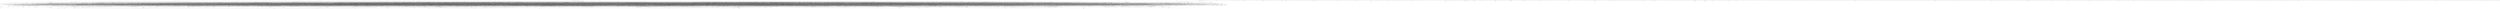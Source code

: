strict graph "" {
	0;
	1;
	2;
	3;
	4;
	5 -- 1045;
	5 -- 1172;
	6 -- 4158;
	7 -- 127;
	7 -- 1253;
	7 -- 2362;
	7 -- 4630;
	7 -- 4901;
	8 -- 235;
	9;
	10 -- 927;
	11 -- 1265;
	11 -- 2465;
	12;
	13 -- 1033;
	13 -- 1138;
	14;
	15 -- 2537;
	16 -- 328;
	16 -- 401;
	16 -- 475;
	16 -- 3093;
	16 -- 4986;
	17;
	18;
	19;
	20 -- 3297;
	20 -- 3532;
	21 -- 216;
	21 -- 791;
	21 -- 2273;
	22 -- 914;
	22 -- 2371;
	23;
	24;
	25 -- 3165;
	26 -- 2754;
	27 -- 371;
	27 -- 4339;
	28 -- 2074;
	28 -- 2796;
	28 -- 3573;
	28 -- 3733;
	29 -- 3566;
	29 -- 4330;
	30;
	31 -- 475;
	31 -- 751;
	31 -- 1574;
	31 -- 1742;
	31 -- 2314;
	31 -- 3264;
	31 -- 3288;
	31 -- 4011;
	32 -- 2253;
	32 -- 2399;
	32 -- 2936;
	33 -- 1958;
	34 -- 2126;
	34 -- 3233;
	35;
	36 -- 369;
	36 -- 624;
	36 -- 2488;
	36 -- 3392;
	36 -- 4710;
	37 -- 380;
	37 -- 1726;
	37 -- 2013;
	37 -- 3147;
	37 -- 4121;
	37 -- 4895;
	38 -- 1192;
	38 -- 4384;
	39;
	40 -- 885;
	41 -- 2534;
	42;
	43 -- 2479;
	44;
	45 -- 627;
	46 -- 4174;
	47 -- 1136;
	47 -- 2091;
	47 -- 2967;
	47 -- 3581;
	47 -- 4218;
	47 -- 4893;
	48 -- 4560;
	49 -- 1748;
	50;
	51 -- 2361;
	51 -- 3886;
	52 -- 1048;
	52 -- 2086;
	52 -- 3230;
	52 -- 3270;
	52 -- 3800;
	52 -- 4275;
	53 -- 1049;
	54 -- 1395;
	54 -- 1790;
	54 -- 4879;
	55;
	56 -- 283;
	56 -- 2057;
	56 -- 3970;
	56 -- 4307;
	57 -- 871;
	57 -- 2740;
	57 -- 3199;
	57 -- 4871;
	58;
	59 -- 213;
	59 -- 303;
	59 -- 2762;
	59 -- 2788;
	59 -- 3377;
	59 -- 3876;
	60;
	61 -- 128;
	62 -- 1157;
	62 -- 4825;
	63;
	64 -- 102;
	65 -- 504;
	65 -- 1068;
	65 -- 4163;
	65 -- 4515;
	66 -- 1471;
	66 -- 2171;
	67 -- 590;
	67 -- 3598;
	68 -- 4072;
	68 -- 4288;
	68 -- 4568;
	69 -- 413;
	69 -- 1562;
	70;
	71;
	72 -- 1936;
	72 -- 2580;
	73 -- 1013;
	74;
	75 -- 672;
	75 -- 1232;
	75 -- 2390;
	75 -- 2403;
	75 -- 3307;
	75 -- 3463;
	76 -- 4351;
	77;
	78;
	79;
	80;
	81 -- 1054;
	81 -- 2289;
	81 -- 3520;
	81 -- 3724;
	81 -- 3871;
	81 -- 4621;
	82 -- 469;
	83 -- 3094;
	84;
	85 -- 3306;
	86 -- 4355;
	86 -- 4601;
	87;
	88 -- 3008;
	88 -- 3337;
	89 -- 3271;
	90;
	91;
	92;
	93 -- 3372;
	94 -- 311;
	94 -- 1172;
	94 -- 1178;
	94 -- 3005;
	94 -- 3588;
	94 -- 4646;
	95 -- 1766;
	95 -- 2551;
	96;
	97;
	98;
	99;
	100 -- 2143;
	101;
	102 -- 1953;
	102 -- 2078;
	102 -- 2243;
	102 -- 2813;
	102 -- 2836;
	102 -- 3266;
	103 -- 589;
	103 -- 1451;
	104 -- 3332;
	105;
	106;
	107 -- 3008;
	107 -- 4340;
	107 -- 4672;
	108 -- 721;
	108 -- 1328;
	108 -- 1694;
	108 -- 3239;
	109;
	110;
	111 -- 2485;
	112 -- 2384;
	112 -- 2904;
	113 -- 637;
	113 -- 2783;
	113 -- 4176;
	114;
	115;
	116 -- 846;
	117 -- 836;
	117 -- 4429;
	118 -- 590;
	119 -- 1123;
	119 -- 1729;
	119 -- 1846;
	119 -- 3082;
	119 -- 3158;
	119 -- 3506;
	120 -- 1068;
	120 -- 2048;
	120 -- 2641;
	120 -- 3015;
	120 -- 3532;
	120 -- 3864;
	120 -- 4061;
	120 -- 4370;
	121;
	122 -- 2497;
	122 -- 4560;
	123;
	124 -- 975;
	124 -- 3354;
	125;
	126;
	127 -- 198;
	127 -- 355;
	127 -- 1938;
	127 -- 2743;
	127 -- 2820;
	127 -- 3946;
	128 -- 1146;
	128 -- 1249;
	128 -- 4726;
	129 -- 1252;
	129 -- 3029;
	129 -- 3989;
	129 -- 4424;
	130 -- 1639;
	130 -- 3224;
	131 -- 542;
	131 -- 1481;
	132 -- 2043;
	132 -- 2750;
	132 -- 2871;
	133 -- 969;
	133 -- 2075;
	133 -- 2811;
	134 -- 1121;
	134 -- 3411;
	134 -- 4091;
	135 -- 353;
	136;
	137;
	138 -- 233;
	138 -- 2197;
	138 -- 3262;
	138 -- 3871;
	139;
	140 -- 289;
	140 -- 821;
	140 -- 1035;
	140 -- 2443;
	140 -- 2735;
	140 -- 3154;
	140 -- 3435;
	141 -- 205;
	141 -- 556;
	141 -- 1807;
	141 -- 2061;
	141 -- 3959;
	142 -- 357;
	142 -- 1461;
	142 -- 2530;
	142 -- 2545;
	142 -- 2996;
	143 -- 1312;
	144 -- 2076;
	144 -- 3420;
	145 -- 310;
	145 -- 3250;
	146 -- 235;
	146 -- 3278;
	146 -- 3297;
	146 -- 4028;
	147 -- 214;
	147 -- 1146;
	147 -- 4903;
	148 -- 1793;
	149 -- 2256;
	149 -- 2629;
	149 -- 4184;
	150;
	151 -- 453;
	151 -- 1599;
	151 -- 2820;
	151 -- 3531;
	152 -- 3331;
	152 -- 3538;
	153;
	154;
	155 -- 1091;
	155 -- 1676;
	156;
	157;
	158;
	159;
	160 -- 3543;
	161 -- 1729;
	161 -- 3344;
	161 -- 3533;
	162 -- 2679;
	163 -- 2839;
	163 -- 4149;
	163 -- 4643;
	164;
	165 -- 3856;
	166;
	167 -- 463;
	167 -- 1452;
	167 -- 2018;
	167 -- 2217;
	167 -- 2234;
	167 -- 2533;
	167 -- 2803;
	167 -- 4737;
	168 -- 249;
	168 -- 786;
	168 -- 2697;
	168 -- 3841;
	168 -- 4553;
	169;
	170 -- 1327;
	171 -- 722;
	171 -- 2405;
	172 -- 544;
	172 -- 1001;
	172 -- 1781;
	173 -- 1347;
	173 -- 1791;
	174 -- 304;
	174 -- 723;
	174 -- 735;
	174 -- 3019;
	174 -- 3556;
	175;
	176;
	177 -- 2295;
	177 -- 4424;
	177 -- 4924;
	177 -- 4929;
	178;
	179;
	180 -- 817;
	180 -- 2992;
	180 -- 3718;
	180 -- 4005;
	181;
	182 -- 457;
	183;
	184 -- 1116;
	184 -- 4704;
	185;
	186;
	187;
	188 -- 581;
	188 -- 590;
	188 -- 3372;
	189;
	190;
	191 -- 3968;
	192;
	193 -- 1759;
	193 -- 4166;
	193 -- 4211;
	194;
	195 -- 4523;
	195 -- 4693;
	196 -- 3770;
	197 -- 2674;
	198 -- 767;
	198 -- 848;
	198 -- 2337;
	198 -- 3324;
	198 -- 4416;
	199;
	200;
	201 -- 1089;
	201 -- 1249;
	201 -- 2505;
	201 -- 3480;
	202;
	203;
	204;
	205 -- 953;
	206 -- 3896;
	207 -- 2014;
	207 -- 4301;
	208 -- 3451;
	209;
	210;
	211 -- 1742;
	211 -- 2449;
	211 -- 4502;
	212 -- 2122;
	212 -- 3858;
	212 -- 4218;
	213 -- 581;
	213 -- 657;
	213 -- 2104;
	213 -- 2297;
	213 -- 2312;
	213 -- 4155;
	213 -- 4529;
	213 -- 4655;
	213 -- 4724;
	214 -- 302;
	214 -- 1621;
	214 -- 4825;
	215;
	216 -- 502;
	216 -- 883;
	216 -- 1460;
	216 -- 3361;
	216 -- 4012;
	217 -- 3762;
	218;
	219;
	220 -- 1159;
	220 -- 2139;
	221 -- 2300;
	222;
	223 -- 565;
	223 -- 624;
	223 -- 1335;
	223 -- 2193;
	223 -- 2553;
	223 -- 3015;
	224 -- 2756;
	224 -- 3698;
	225;
	226;
	227;
	228;
	229 -- 3200;
	229 -- 3472;
	229 -- 4894;
	230;
	231;
	232 -- 1875;
	233 -- 724;
	233 -- 890;
	233 -- 1106;
	233 -- 1463;
	233 -- 3192;
	233 -- 3638;
	234;
	235 -- 1725;
	235 -- 3641;
	235 -- 3790;
	235 -- 3791;
	235 -- 4053;
	235 -- 4675;
	236;
	237;
	238 -- 911;
	239;
	240;
	241;
	242 -- 3212;
	243;
	244 -- 834;
	244 -- 1970;
	244 -- 2239;
	244 -- 2870;
	244 -- 3952;
	244 -- 4384;
	245 -- 1659;
	245 -- 4907;
	246 -- 1248;
	246 -- 3588;
	246 -- 4023;
	247 -- 1900;
	247 -- 2229;
	247 -- 4987;
	248 -- 1423;
	249 -- 1276;
	249 -- 2095;
	249 -- 2300;
	249 -- 2362;
	249 -- 3613;
	249 -- 3695;
	250 -- 457;
	250 -- 2257;
	250 -- 2340;
	250 -- 2390;
	250 -- 2465;
	250 -- 2530;
	250 -- 3071;
	251 -- 992;
	252;
	253;
	254 -- 542;
	254 -- 548;
	254 -- 930;
	254 -- 2048;
	254 -- 3119;
	254 -- 3340;
	254 -- 3634;
	254 -- 3830;
	254 -- 3884;
	255;
	256 -- 1705;
	256 -- 2096;
	256 -- 3302;
	257 -- 1640;
	258;
	259 -- 372;
	259 -- 400;
	259 -- 874;
	260 -- 2276;
	260 -- 3247;
	260 -- 4492;
	260 -- 4989;
	261;
	262;
	263;
	264 -- 372;
	265 -- 847;
	265 -- 2954;
	265 -- 3947;
	265 -- 4781;
	265 -- 4975;
	266;
	267 -- 639;
	267 -- 979;
	267 -- 1183;
	267 -- 4283;
	267 -- 4598;
	267 -- 4610;
	267 -- 4646;
	267 -- 4900;
	268 -- 311;
	268 -- 1832;
	268 -- 2260;
	268 -- 2376;
	268 -- 2490;
	268 -- 4433;
	269;
	270 -- 2058;
	271 -- 291;
	272 -- 968;
	272 -- 3998;
	272 -- 4098;
	273 -- 369;
	273 -- 445;
	273 -- 4933;
	274 -- 1827;
	274 -- 3438;
	275 -- 2297;
	276;
	277;
	278 -- 859;
	279 -- 3201;
	280 -- 4632;
	281;
	282 -- 3853;
	283 -- 718;
	283 -- 817;
	283 -- 3499;
	284 -- 574;
	284 -- 1948;
	285 -- 289;
	285 -- 335;
	285 -- 369;
	285 -- 469;
	285 -- 1467;
	285 -- 2002;
	285 -- 2925;
	285 -- 3100;
	285 -- 3378;
	285 -- 3832;
	286;
	287;
	288;
	289 -- 1759;
	289 -- 3207;
	289 -- 4133;
	289 -- 4515;
	289 -- 4964;
	290;
	291 -- 1951;
	291 -- 3594;
	291 -- 3695;
	291 -- 4713;
	292;
	293;
	294 -- 3741;
	295 -- 2302;
	295 -- 4418;
	296;
	297 -- 737;
	298;
	299 -- 1425;
	299 -- 2013;
	300 -- 3176;
	301;
	303 -- 569;
	303 -- 1921;
	303 -- 2349;
	304 -- 606;
	304 -- 740;
	304 -- 2000;
	304 -- 2233;
	304 -- 2668;
	304 -- 3474;
	304 -- 3743;
	304 -- 3853;
	304 -- 4638;
	305;
	306 -- 970;
	306 -- 3094;
	306 -- 4861;
	307 -- 1893;
	307 -- 2718;
	307 -- 3164;
	307 -- 3591;
	307 -- 4376;
	308 -- 1911;
	308 -- 3779;
	308 -- 4313;
	309;
	310 -- 595;
	311 -- 539;
	311 -- 707;
	311 -- 1365;
	311 -- 1392;
	311 -- 1503;
	311 -- 2273;
	311 -- 2792;
	311 -- 2809;
	311 -- 3386;
	311 -- 3416;
	311 -- 3941;
	311 -- 4691;
	311 -- 4845;
	312;
	313 -- 1566;
	313 -- 1606;
	313 -- 3630;
	314;
	315 -- 1433;
	315 -- 2052;
	315 -- 2271;
	316 -- 422;
	316 -- 440;
	316 -- 1161;
	316 -- 1830;
	316 -- 1995;
	316 -- 2165;
	316 -- 2362;
	316 -- 3789;
	316 -- 4458;
	317 -- 613;
	317 -- 951;
	317 -- 2985;
	317 -- 3026;
	317 -- 3235;
	318 -- 528;
	319 -- 1735;
	319 -- 2220;
	319 -- 2527;
	319 -- 2852;
	319 -- 2985;
	319 -- 3589;
	319 -- 4520;
	319 -- 4664;
	320 -- 1884;
	320 -- 2008;
	320 -- 2938;
	320 -- 3404;
	321;
	322;
	323;
	324 -- 4706;
	325 -- 4546;
	326 -- 4735;
	327 -- 4249;
	328 -- 670;
	328 -- 673;
	328 -- 2183;
	328 -- 2646;
	328 -- 4111;
	328 -- 4575;
	329 -- 1047;
	329 -- 3794;
	330 -- 1510;
	331;
	332 -- 612;
	332 -- 1214;
	332 -- 1733;
	332 -- 4555;
	333;
	334;
	335 -- 2679;
	335 -- 3086;
	335 -- 3512;
	336 -- 549;
	336 -- 777;
	336 -- 1519;
	336 -- 1628;
	336 -- 2052;
	336 -- 2580;
	336 -- 3150;
	336 -- 4014;
	337 -- 1486;
	337 -- 3258;
	338 -- 685;
	338 -- 803;
	338 -- 2012;
	338 -- 2261;
	338 -- 3367;
	338 -- 3385;
	338 -- 3636;
	339 -- 1143;
	339 -- 2002;
	339 -- 2162;
	340;
	341 -- 1554;
	342;
	343 -- 1585;
	343 -- 2459;
	343 -- 2690;
	343 -- 4002;
	343 -- 4426;
	344 -- 3151;
	344 -- 4339;
	345 -- 4487;
	346 -- 1596;
	347 -- 2664;
	347 -- 4968;
	348;
	349 -- 1282;
	349 -- 1621;
	349 -- 3321;
	350 -- 440;
	350 -- 1187;
	350 -- 1464;
	350 -- 3707;
	350 -- 4450;
	351 -- 3683;
	352;
	353 -- 4754;
	354;
	356;
	357 -- 928;
	357 -- 2290;
	357 -- 2356;
	357 -- 2403;
	357 -- 4591;
	358;
	359 -- 2451;
	360;
	361 -- 725;
	361 -- 3929;
	361 -- 4664;
	361 -- 4689;
	362 -- 977;
	362 -- 4348;
	363 -- 3459;
	364;
	365 -- 3994;
	366 -- 1506;
	366 -- 1537;
	366 -- 1558;
	366 -- 2452;
	366 -- 3268;
	366 -- 3746;
	366 -- 4191;
	367;
	368;
	369 -- 2159;
	369 -- 2920;
	369 -- 3269;
	369 -- 3887;
	369 -- 4705;
	370 -- 1500;
	370 -- 1761;
	370 -- 2756;
	372 -- 379;
	372 -- 627;
	372 -- 653;
	372 -- 824;
	372 -- 1187;
	372 -- 1943;
	372 -- 2286;
	372 -- 2545;
	372 -- 4021;
	372 -- 4626;
	372 -- 4845;
	373 -- 533;
	374;
	375 -- 599;
	375 -- 1297;
	375 -- 2140;
	375 -- 4480;
	375 -- 4904;
	376 -- 1100;
	377 -- 2694;
	378 -- 2060;
	378 -- 2071;
	378 -- 4008;
	378 -- 4688;
	379 -- 3448;
	379 -- 4749;
	379 -- 4985;
	380 -- 847;
	380 -- 4308;
	381;
	382 -- 454;
	382 -- 1555;
	382 -- 2805;
	382 -- 3639;
	383 -- 558;
	383 -- 584;
	383 -- 1856;
	383 -- 2757;
	383 -- 3215;
	384 -- 1276;
	384 -- 3632;
	385 -- 538;
	385 -- 876;
	385 -- 1493;
	385 -- 1589;
	385 -- 2780;
	385 -- 4116;
	385 -- 4999;
	386 -- 551;
	386 -- 753;
	386 -- 3425;
	386 -- 4088;
	386 -- 4248;
	387 -- 945;
	387 -- 1191;
	387 -- 2914;
	387 -- 2933;
	388;
	389;
	390 -- 413;
	390 -- 786;
	390 -- 848;
	390 -- 1307;
	390 -- 2253;
	390 -- 2786;
	390 -- 4535;
	390 -- 4823;
	391;
	392 -- 3052;
	393;
	394;
	395;
	396;
	397;
	398;
	399 -- 1815;
	400 -- 4520;
	401 -- 2087;
	401 -- 2871;
	401 -- 3428;
	401 -- 3587;
	401 -- 4904;
	402;
	403 -- 2193;
	404 -- 1792;
	404 -- 3839;
	404 -- 4491;
	405;
	406 -- 755;
	406 -- 2330;
	406 -- 4386;
	406 -- 4992;
	407 -- 2578;
	407 -- 2698;
	407 -- 3117;
	407 -- 3969;
	407 -- 4709;
	408 -- 2407;
	408 -- 2537;
	408 -- 3435;
	408 -- 4659;
	409;
	410 -- 613;
	410 -- 720;
	410 -- 3034;
	410 -- 4781;
	411;
	412;
	413 -- 4532;
	414;
	415 -- 1928;
	415 -- 2162;
	415 -- 2248;
	415 -- 2633;
	415 -- 3036;
	415 -- 4133;
	416 -- 1404;
	416 -- 1517;
	416 -- 4338;
	417 -- 709;
	417 -- 951;
	417 -- 983;
	417 -- 1663;
	417 -- 1704;
	417 -- 1932;
	417 -- 2488;
	417 -- 2730;
	417 -- 3089;
	417 -- 3255;
	417 -- 3834;
	417 -- 4368;
	417 -- 4635;
	418 -- 3901;
	419;
	420 -- 2407;
	421;
	422 -- 676;
	422 -- 2334;
	422 -- 2525;
	422 -- 2973;
	422 -- 3544;
	422 -- 4289;
	422 -- 4949;
	423;
	424 -- 888;
	424 -- 1639;
	424 -- 1691;
	424 -- 2949;
	424 -- 3980;
	425 -- 581;
	425 -- 1594;
	425 -- 2703;
	426;
	427;
	428 -- 1307;
	428 -- 1891;
	428 -- 2437;
	429 -- 4655;
	430;
	431;
	432 -- 3278;
	433 -- 1911;
	433 -- 3646;
	434 -- 1990;
	434 -- 2133;
	434 -- 3429;
	434 -- 4858;
	435 -- 1436;
	435 -- 1773;
	435 -- 1884;
	435 -- 2722;
	435 -- 2951;
	435 -- 3259;
	435 -- 4080;
	435 -- 4476;
	436 -- 3104;
	436 -- 3727;
	436 -- 3834;
	437 -- 611;
	438 -- 859;
	438 -- 1150;
	438 -- 2385;
	439;
	440 -- 1204;
	440 -- 2066;
	440 -- 2776;
	440 -- 3074;
	441;
	442;
	443 -- 524;
	443 -- 1592;
	443 -- 4533;
	444 -- 1766;
	444 -- 4781;
	445 -- 3101;
	445 -- 3282;
	446 -- 607;
	447;
	448 -- 1121;
	448 -- 1358;
	448 -- 1947;
	448 -- 2975;
	449 -- 1513;
	449 -- 1845;
	449 -- 3072;
	449 -- 4889;
	450 -- 1913;
	450 -- 2197;
	450 -- 3973;
	450 -- 4204;
	451;
	452 -- 1322;
	452 -- 2268;
	452 -- 2903;
	453 -- 1475;
	453 -- 1599;
	453 -- 4186;
	454 -- 1527;
	454 -- 2031;
	454 -- 4403;
	454 -- 4937;
	455;
	456 -- 1348;
	456 -- 4366;
	457 -- 3005;
	457 -- 4559;
	457 -- 4650;
	458 -- 1766;
	459;
	460;
	461;
	462 -- 2878;
	463 -- 533;
	463 -- 1209;
	463 -- 2913;
	464;
	465;
	466;
	467;
	468 -- 1297;
	468 -- 1314;
	468 -- 1347;
	468 -- 4768;
	469 -- 1003;
	469 -- 1552;
	469 -- 3198;
	470 -- 2282;
	470 -- 2714;
	470 -- 4778;
	471 -- 1958;
	471 -- 2292;
	471 -- 2319;
	471 -- 3071;
	472 -- 1356;
	472 -- 2508;
	472 -- 4269;
	472 -- 4758;
	473 -- 1443;
	473 -- 1533;
	473 -- 2959;
	473 -- 3139;
	473 -- 3267;
	473 -- 4240;
	474 -- 2578;
	475 -- 534;
	475 -- 542;
	475 -- 943;
	475 -- 2381;
	475 -- 2903;
	475 -- 4978;
	476 -- 2832;
	477 -- 731;
	477 -- 1204;
	477 -- 2009;
	478;
	479 -- 1044;
	480;
	481 -- 1127;
	482;
	483 -- 1903;
	483 -- 1990;
	484 -- 2188;
	485 -- 2658;
	486;
	487;
	488 -- 4568;
	489;
	490;
	491;
	492 -- 2196;
	492 -- 3969;
	493 -- 2059;
	493 -- 3079;
	493 -- 3625;
	493 -- 4380;
	494 -- 1225;
	494 -- 2313;
	494 -- 2581;
	494 -- 3095;
	494 -- 4170;
	495 -- 4899;
	496;
	497 -- 1106;
	498 -- 1290;
	498 -- 1626;
	499 -- 4200;
	500 -- 1809;
	500 -- 2487;
	500 -- 3311;
	501 -- 868;
	501 -- 3494;
	502 -- 779;
	502 -- 1108;
	502 -- 1122;
	502 -- 1225;
	502 -- 1296;
	502 -- 2339;
	502 -- 3827;
	502 -- 4558;
	503 -- 548;
	503 -- 1425;
	503 -- 1561;
	503 -- 3332;
	504 -- 1019;
	504 -- 1129;
	504 -- 2593;
	504 -- 3378;
	504 -- 4079;
	505 -- 537;
	505 -- 1176;
	505 -- 1398;
	505 -- 1630;
	505 -- 2761;
	505 -- 3436;
	505 -- 4217;
	505 -- 4247;
	505 -- 4250;
	505 -- 4287;
	506 -- 604;
	506 -- 1579;
	506 -- 2238;
	507;
	508;
	509;
	510;
	511 -- 1976;
	512 -- 3945;
	513;
	514 -- 1043;
	515 -- 2211;
	516;
	517 -- 1086;
	517 -- 1404;
	518 -- 2139;
	519 -- 2373;
	519 -- 2805;
	519 -- 3160;
	519 -- 3203;
	520 -- 2677;
	520 -- 2743;
	521;
	522 -- 4349;
	523 -- 647;
	523 -- 682;
	524 -- 1905;
	524 -- 2833;
	525 -- 1227;
	525 -- 1459;
	525 -- 4671;
	526 -- 4236;
	526 -- 4555;
	527 -- 1799;
	528 -- 1252;
	528 -- 1592;
	528 -- 1646;
	528 -- 2580;
	528 -- 3006;
	528 -- 4389;
	529;
	530 -- 3040;
	530 -- 4321;
	531;
	532 -- 2909;
	532 -- 3227;
	532 -- 3625;
	532 -- 4919;
	533 -- 1400;
	533 -- 1440;
	533 -- 2796;
	533 -- 4504;
	534 -- 3328;
	534 -- 4020;
	534 -- 4657;
	534 -- 4761;
	535 -- 3243;
	535 -- 4612;
	536 -- 868;
	536 -- 1081;
	536 -- 1294;
	536 -- 2919;
	536 -- 3059;
	536 -- 4229;
	536 -- 4304;
	537 -- 1123;
	538 -- 983;
	538 -- 1176;
	538 -- 1930;
	538 -- 2612;
	538 -- 4470;
	539 -- 1177;
	539 -- 1754;
	539 -- 4680;
	540 -- 3183;
	540 -- 4718;
	541;
	542 -- 1200;
	542 -- 1265;
	542 -- 2338;
	542 -- 2609;
	542 -- 2962;
	542 -- 3172;
	542 -- 4119;
	542 -- 4153;
	543;
	545;
	546 -- 1752;
	546 -- 2385;
	546 -- 2830;
	546 -- 2892;
	546 -- 4313;
	546 -- 4818;
	547 -- 1243;
	548 -- 930;
	548 -- 2449;
	548 -- 2497;
	548 -- 2599;
	548 -- 2848;
	548 -- 3372;
	548 -- 4915;
	548 -- 4949;
	549 -- 2353;
	549 -- 2670;
	549 -- 3708;
	549 -- 3918;
	550 -- 1077;
	552;
	553;
	554;
	555;
	557 -- 1873;
	557 -- 2225;
	557 -- 2743;
	557 -- 2823;
	558 -- 596;
	558 -- 1040;
	558 -- 4136;
	558 -- 4697;
	559;
	560;
	561 -- 1490;
	561 -- 3705;
	562;
	563 -- 2829;
	564;
	565 -- 805;
	565 -- 1514;
	565 -- 2968;
	565 -- 3511;
	566 -- 4269;
	567;
	568 -- 596;
	568 -- 695;
	568 -- 878;
	568 -- 984;
	568 -- 986;
	568 -- 1113;
	568 -- 1295;
	568 -- 1547;
	568 -- 2202;
	569 -- 824;
	570 -- 948;
	571 -- 2601;
	571 -- 2945;
	572;
	573 -- 4215;
	574 -- 891;
	575 -- 1076;
	575 -- 2303;
	576;
	577;
	578 -- 854;
	579 -- 2130;
	580;
	581 -- 764;
	581 -- 2015;
	581 -- 2078;
	581 -- 2631;
	581 -- 2847;
	581 -- 3086;
	582;
	583 -- 1342;
	583 -- 2999;
	584 -- 718;
	584 -- 1748;
	584 -- 4852;
	585 -- 715;
	585 -- 2381;
	586 -- 1018;
	586 -- 1494;
	586 -- 4817;
	587;
	588 -- 3960;
	590 -- 672;
	590 -- 675;
	590 -- 2791;
	590 -- 4096;
	590 -- 4732;
	591 -- 1344;
	591 -- 1352;
	591 -- 2151;
	591 -- 3164;
	592;
	593 -- 926;
	593 -- 1656;
	593 -- 1943;
	593 -- 3693;
	593 -- 3815;
	593 -- 4421;
	594 -- 1078;
	594 -- 1322;
	594 -- 2025;
	595 -- 793;
	595 -- 2498;
	596 -- 888;
	596 -- 2500;
	597 -- 4425;
	598 -- 1126;
	598 -- 2793;
	598 -- 3422;
	598 -- 4021;
	599 -- 2684;
	599 -- 2902;
	599 -- 3321;
	599 -- 3570;
	599 -- 3799;
	599 -- 3962;
	599 -- 4436;
	600 -- 3233;
	601;
	602;
	603 -- 1416;
	603 -- 1997;
	604 -- 768;
	604 -- 868;
	604 -- 3850;
	604 -- 4481;
	604 -- 4922;
	605;
	606 -- 949;
	606 -- 1448;
	606 -- 1840;
	606 -- 2236;
	606 -- 2391;
	606 -- 2494;
	606 -- 2954;
	606 -- 3312;
	606 -- 3336;
	606 -- 4088;
	607 -- 807;
	608 -- 654;
	608 -- 1900;
	608 -- 2069;
	608 -- 2286;
	608 -- 3077;
	608 -- 3216;
	608 -- 4004;
	608 -- 4351;
	609 -- 1168;
	610 -- 1166;
	610 -- 2126;
	610 -- 2491;
	611 -- 1906;
	611 -- 4433;
	612 -- 746;
	612 -- 1546;
	612 -- 1978;
	613 -- 1083;
	613 -- 2747;
	614 -- 1555;
	614 -- 2428;
	614 -- 3094;
	614 -- 3446;
	614 -- 4382;
	614 -- 4443;
	614 -- 4565;
	614 -- 4672;
	615;
	616;
	617;
	618;
	619 -- 1083;
	619 -- 2013;
	619 -- 3284;
	619 -- 4130;
	619 -- 4274;
	619 -- 4307;
	620;
	621;
	622 -- 1601;
	622 -- 4204;
	622 -- 4604;
	623 -- 1135;
	624 -- 732;
	624 -- 1002;
	624 -- 2242;
	624 -- 2855;
	624 -- 3728;
	624 -- 4713;
	625;
	626 -- 4976;
	627 -- 897;
	627 -- 1014;
	627 -- 2275;
	627 -- 2542;
	627 -- 2875;
	627 -- 3856;
	628 -- 824;
	628 -- 871;
	628 -- 2556;
	628 -- 2768;
	628 -- 3679;
	628 -- 4404;
	629 -- 3243;
	630;
	631 -- 1433;
	631 -- 3264;
	632 -- 1356;
	633;
	634 -- 3960;
	635;
	636 -- 4115;
	636 -- 4117;
	637 -- 1925;
	637 -- 3074;
	637 -- 4111;
	638 -- 1625;
	638 -- 2108;
	638 -- 2225;
	639 -- 2850;
	640 -- 1172;
	640 -- 2523;
	640 -- 3665;
	640 -- 4895;
	641;
	642;
	643 -- 1944;
	643 -- 4632;
	644;
	645 -- 735;
	645 -- 1367;
	645 -- 3003;
	646;
	647 -- 867;
	647 -- 1196;
	647 -- 1351;
	647 -- 2307;
	647 -- 2611;
	647 -- 2652;
	647 -- 3962;
	647 -- 4075;
	648 -- 1625;
	649 -- 2522;
	650 -- 4106;
	651 -- 911;
	651 -- 1177;
	651 -- 4472;
	652 -- 4694;
	655;
	656 -- 1596;
	656 -- 4548;
	657 -- 1204;
	657 -- 2552;
	658 -- 1117;
	659;
	660 -- 1806;
	661;
	662 -- 1090;
	662 -- 2717;
	662 -- 3216;
	663;
	664 -- 1678;
	664 -- 3031;
	664 -- 4564;
	665 -- 2075;
	665 -- 2668;
	665 -- 3844;
	666 -- 2237;
	666 -- 2800;
	667 -- 4070;
	668;
	669 -- 895;
	670 -- 1288;
	670 -- 3540;
	671;
	673 -- 746;
	673 -- 997;
	673 -- 1539;
	674 -- 3037;
	675 -- 883;
	675 -- 1577;
	676 -- 1338;
	676 -- 3079;
	676 -- 4027;
	677 -- 1376;
	677 -- 3384;
	678 -- 3461;
	678 -- 3849;
	679 -- 816;
	679 -- 2271;
	679 -- 2304;
	679 -- 4373;
	679 -- 4408;
	680;
	681;
	682 -- 3075;
	683;
	684;
	686;
	687 -- 3272;
	688 -- 1451;
	689 -- 2230;
	690;
	691 -- 1639;
	691 -- 1757;
	691 -- 1920;
	692 -- 2217;
	692 -- 2855;
	693;
	694 -- 1657;
	694 -- 2407;
	695 -- 2393;
	695 -- 2579;
	696;
	697 -- 2457;
	697 -- 2554;
	697 -- 3590;
	698;
	699 -- 1735;
	699 -- 3759;
	700 -- 1405;
	700 -- 3180;
	700 -- 3912;
	701;
	702 -- 794;
	702 -- 1065;
	702 -- 2754;
	702 -- 3446;
	702 -- 4744;
	703 -- 1059;
	703 -- 1589;
	703 -- 2625;
	703 -- 3909;
	704;
	705;
	706;
	707 -- 1181;
	707 -- 2213;
	707 -- 2467;
	707 -- 4123;
	708;
	709 -- 3685;
	709 -- 4120;
	710;
	711;
	712;
	713;
	714 -- 3750;
	715 -- 2967;
	716;
	717;
	718 -- 1551;
	718 -- 1913;
	718 -- 2056;
	718 -- 4028;
	719 -- 2371;
	719 -- 3824;
	719 -- 4012;
	719 -- 4963;
	720 -- 817;
	720 -- 3219;
	720 -- 4222;
	720 -- 4549;
	721 -- 928;
	721 -- 1882;
	722 -- 943;
	723 -- 1113;
	723 -- 2619;
	723 -- 3674;
	723 -- 3952;
	723 -- 3967;
	725 -- 4895;
	726 -- 4708;
	727 -- 1269;
	727 -- 1588;
	727 -- 2061;
	727 -- 2737;
	727 -- 4742;
	728 -- 1183;
	728 -- 1905;
	728 -- 2394;
	728 -- 4005;
	729;
	730 -- 1217;
	732 -- 2011;
	732 -- 3232;
	732 -- 4562;
	733 -- 1003;
	734 -- 738;
	734 -- 1852;
	735 -- 3403;
	735 -- 3507;
	735 -- 3815;
	736 -- 3787;
	736 -- 3907;
	737 -- 1487;
	737 -- 1994;
	737 -- 3189;
	737 -- 3506;
	737 -- 4744;
	738 -- 791;
	738 -- 953;
	738 -- 1691;
	738 -- 2143;
	738 -- 2213;
	738 -- 3240;
	738 -- 4069;
	738 -- 4272;
	738 -- 4698;
	738 -- 4746;
	739;
	740 -- 868;
	740 -- 1673;
	741 -- 2525;
	741 -- 4420;
	742;
	743;
	744 -- 4596;
	745;
	746 -- 909;
	747 -- 3638;
	748;
	749;
	750 -- 1880;
	750 -- 2253;
	750 -- 2421;
	750 -- 3288;
	751 -- 4041;
	751 -- 4900;
	752 -- 2974;
	752 -- 3272;
	752 -- 4316;
	752 -- 4459;
	753 -- 1752;
	754;
	755 -- 880;
	755 -- 1832;
	755 -- 2444;
	755 -- 2932;
	755 -- 3799;
	756;
	757 -- 2294;
	757 -- 2470;
	757 -- 4077;
	757 -- 4424;
	757 -- 4575;
	757 -- 4655;
	757 -- 4979;
	758 -- 1213;
	758 -- 1959;
	758 -- 3165;
	759 -- 1848;
	759 -- 3753;
	760 -- 921;
	760 -- 1229;
	760 -- 1500;
	760 -- 1952;
	760 -- 2048;
	760 -- 2643;
	760 -- 3878;
	760 -- 4933;
	761 -- 3567;
	762 -- 2768;
	762 -- 4226;
	762 -- 4857;
	763;
	764 -- 1929;
	764 -- 3033;
	764 -- 3257;
	764 -- 4750;
	765 -- 3500;
	765 -- 3558;
	765 -- 3900;
	765 -- 4184;
	765 -- 4310;
	766;
	768 -- 1442;
	768 -- 2067;
	768 -- 2735;
	769;
	770 -- 2608;
	771 -- 987;
	771 -- 3022;
	771 -- 3828;
	771 -- 3891;
	772 -- 2416;
	772 -- 3026;
	772 -- 3507;
	773 -- 4180;
	774 -- 1394;
	775 -- 1428;
	775 -- 2622;
	776 -- 2630;
	777 -- 3563;
	777 -- 4043;
	777 -- 4303;
	778 -- 1329;
	778 -- 2171;
	778 -- 3223;
	779 -- 1392;
	780;
	781 -- 1354;
	781 -- 1680;
	781 -- 4403;
	782 -- 816;
	782 -- 1862;
	783;
	784 -- 4985;
	785;
	786 -- 4491;
	787 -- 3764;
	787 -- 4274;
	788 -- 1365;
	788 -- 1815;
	788 -- 4627;
	789 -- 1221;
	790 -- 1861;
	791 -- 1518;
	791 -- 2230;
	791 -- 3339;
	791 -- 3551;
	791 -- 4867;
	792;
	793 -- 1202;
	793 -- 2286;
	793 -- 3084;
	793 -- 4621;
	793 -- 4941;
	794 -- 4117;
	795;
	796 -- 1663;
	797 -- 2022;
	797 -- 3346;
	797 -- 4112;
	797 -- 4218;
	797 -- 4332;
	797 -- 4847;
	798 -- 1025;
	799 -- 1464;
	800 -- 4445;
	800 -- 4656;
	801 -- 3178;
	801 -- 4110;
	801 -- 4372;
	802;
	803 -- 3006;
	804;
	805 -- 1090;
	805 -- 2401;
	805 -- 4943;
	806 -- 3554;
	806 -- 3988;
	807 -- 2369;
	807 -- 4217;
	808 -- 981;
	808 -- 2670;
	809;
	810 -- 4607;
	811 -- 3661;
	811 -- 3722;
	812 -- 2649;
	813 -- 1902;
	813 -- 3307;
	813 -- 3549;
	813 -- 4495;
	814 -- 816;
	815;
	816 -- 1317;
	816 -- 1859;
	816 -- 2606;
	816 -- 3132;
	816 -- 3749;
	816 -- 4103;
	816 -- 4261;
	817 -- 2190;
	817 -- 2572;
	817 -- 3884;
	817 -- 4812;
	817 -- 4872;
	818;
	819 -- 913;
	819 -- 2083;
	819 -- 2968;
	820;
	822;
	823;
	824 -- 1302;
	824 -- 3193;
	824 -- 4393;
	825 -- 1603;
	825 -- 1995;
	825 -- 2962;
	825 -- 4330;
	826;
	827;
	828;
	829;
	830;
	831 -- 4837;
	832 -- 1153;
	832 -- 1678;
	833 -- 1830;
	834 -- 1683;
	835;
	836 -- 2183;
	837 -- 3779;
	838;
	839;
	840 -- 1746;
	841;
	842;
	843 -- 2920;
	844 -- 888;
	844 -- 1249;
	844 -- 1948;
	844 -- 3213;
	845 -- 4865;
	846 -- 2314;
	847 -- 1156;
	847 -- 3794;
	847 -- 4818;
	848 -- 1308;
	848 -- 4080;
	848 -- 4697;
	849 -- 2030;
	850 -- 4923;
	851 -- 3317;
	852 -- 4440;
	853 -- 4743;
	854 -- 903;
	854 -- 1107;
	854 -- 1403;
	854 -- 2095;
	854 -- 2913;
	854 -- 4057;
	855;
	856;
	857 -- 1696;
	857 -- 3525;
	858;
	859 -- 1534;
	859 -- 1929;
	859 -- 2333;
	859 -- 2515;
	859 -- 2914;
	859 -- 3077;
	859 -- 3230;
	859 -- 3540;
	859 -- 3866;
	859 -- 4134;
	859 -- 4607;
	860;
	861;
	862 -- 2133;
	862 -- 3330;
	862 -- 4804;
	863;
	864 -- 1581;
	864 -- 1854;
	864 -- 3201;
	864 -- 4663;
	865 -- 2280;
	865 -- 3264;
	866 -- 2492;
	866 -- 4724;
	867 -- 1153;
	867 -- 2456;
	867 -- 4167;
	867 -- 4202;
	868 -- 1681;
	868 -- 4662;
	869 -- 2296;
	869 -- 3421;
	870 -- 1133;
	871 -- 1815;
	871 -- 2860;
	871 -- 3831;
	871 -- 3966;
	871 -- 4293;
	871 -- 4625;
	872 -- 2185;
	872 -- 4411;
	873 -- 1513;
	873 -- 2161;
	873 -- 2339;
	874 -- 2408;
	874 -- 3247;
	875 -- 2312;
	875 -- 2365;
	875 -- 2711;
	875 -- 3555;
	876 -- 1770;
	876 -- 2110;
	877 -- 1815;
	878 -- 1578;
	878 -- 1676;
	878 -- 4136;
	879 -- 982;
	881;
	882;
	883 -- 1962;
	883 -- 2475;
	883 -- 2985;
	884;
	886;
	887 -- 1156;
	887 -- 1551;
	887 -- 1789;
	887 -- 2068;
	887 -- 2381;
	887 -- 2636;
	887 -- 2710;
	887 -- 3118;
	887 -- 3415;
	887 -- 3959;
	887 -- 4785;
	887 -- 4861;
	887 -- 4883;
	888 -- 2731;
	889;
	890 -- 2053;
	890 -- 2201;
	890 -- 4233;
	891 -- 1478;
	891 -- 1628;
	891 -- 1853;
	891 -- 3983;
	891 -- 4425;
	891 -- 4446;
	891 -- 4708;
	892 -- 2334;
	892 -- 3428;
	893;
	894 -- 1842;
	896;
	897 -- 3282;
	897 -- 4418;
	898 -- 920;
	898 -- 1609;
	898 -- 2926;
	898 -- 3828;
	899;
	900 -- 1366;
	901;
	902;
	903 -- 1735;
	903 -- 3110;
	903 -- 3412;
	903 -- 4277;
	904 -- 2768;
	905;
	906 -- 2602;
	907;
	908;
	909 -- 2880;
	909 -- 3182;
	909 -- 4130;
	909 -- 4419;
	909 -- 4442;
	910 -- 2540;
	911 -- 984;
	911 -- 2828;
	912 -- 3973;
	913 -- 1352;
	913 -- 2060;
	913 -- 2230;
	913 -- 2237;
	913 -- 4116;
	913 -- 4203;
	914 -- 1561;
	914 -- 2612;
	914 -- 2640;
	915 -- 3996;
	916;
	917;
	918 -- 2765;
	919;
	920 -- 1530;
	920 -- 4667;
	921 -- 1089;
	921 -- 1113;
	921 -- 3448;
	922 -- 3395;
	923;
	924;
	925;
	927 -- 4050;
	927 -- 4355;
	927 -- 4925;
	928 -- 3382;
	929 -- 3135;
	929 -- 4125;
	930 -- 2791;
	930 -- 3241;
	930 -- 3775;
	930 -- 4893;
	930 -- 4944;
	931;
	932 -- 2500;
	933 -- 2028;
	934;
	935 -- 3485;
	936 -- 2530;
	936 -- 2582;
	936 -- 2883;
	937;
	938 -- 3646;
	939;
	940 -- 2163;
	940 -- 2390;
	940 -- 2491;
	941 -- 3180;
	941 -- 3414;
	942 -- 4747;
	943 -- 1442;
	943 -- 1727;
	943 -- 2269;
	943 -- 2386;
	943 -- 3794;
	943 -- 4021;
	943 -- 4615;
	943 -- 4680;
	944 -- 1096;
	944 -- 2725;
	944 -- 3022;
	944 -- 4356;
	946;
	947 -- 1756;
	948 -- 1781;
	948 -- 2853;
	948 -- 3198;
	948 -- 3886;
	949 -- 1189;
	949 -- 1822;
	949 -- 1828;
	949 -- 2753;
	949 -- 2771;
	949 -- 2843;
	949 -- 3417;
	949 -- 4138;
	949 -- 4281;
	949 -- 4447;
	950 -- 1695;
	950 -- 4137;
	950 -- 4712;
	951 -- 1295;
	951 -- 1632;
	951 -- 1891;
	951 -- 2562;
	951 -- 4879;
	952 -- 2347;
	952 -- 3059;
	953 -- 2296;
	953 -- 4553;
	954 -- 1729;
	955;
	956 -- 1801;
	957 -- 1269;
	957 -- 1502;
	957 -- 2174;
	957 -- 2224;
	957 -- 3500;
	958 -- 2625;
	958 -- 2926;
	958 -- 4609;
	959 -- 1152;
	959 -- 1276;
	959 -- 1506;
	959 -- 1889;
	959 -- 2556;
	959 -- 2591;
	959 -- 3966;
	960;
	961 -- 3634;
	962 -- 1903;
	962 -- 3505;
	963;
	964 -- 2046;
	964 -- 2535;
	964 -- 2936;
	964 -- 3750;
	965 -- 4929;
	966;
	967 -- 1261;
	967 -- 1602;
	969 -- 4005;
	970 -- 1831;
	970 -- 2560;
	970 -- 2876;
	970 -- 3968;
	971 -- 1867;
	971 -- 4249;
	971 -- 4580;
	972;
	973;
	974;
	975 -- 1460;
	975 -- 4187;
	975 -- 4395;
	975 -- 4779;
	976 -- 2696;
	976 -- 2950;
	976 -- 3788;
	976 -- 4148;
	976 -- 4175;
	977 -- 3293;
	978 -- 1401;
	978 -- 2523;
	978 -- 2858;
	978 -- 3624;
	978 -- 4392;
	979 -- 2497;
	979 -- 3141;
	979 -- 4063;
	980;
	981 -- 1096;
	981 -- 1581;
	981 -- 1903;
	981 -- 3576;
	981 -- 3668;
	981 -- 4570;
	982 -- 2223;
	982 -- 3035;
	982 -- 3348;
	982 -- 4015;
	982 -- 4368;
	983 -- 1231;
	983 -- 3748;
	983 -- 4651;
	984 -- 3204;
	984 -- 4469;
	985;
	986 -- 1661;
	986 -- 2391;
	987 -- 1354;
	987 -- 2475;
	987 -- 4796;
	988;
	989 -- 1209;
	990;
	991 -- 2865;
	993;
	994 -- 3432;
	994 -- 4660;
	995;
	996 -- 1276;
	996 -- 1492;
	996 -- 2506;
	996 -- 3074;
	996 -- 3683;
	997 -- 3230;
	997 -- 4272;
	998 -- 3529;
	999 -- 2132;
	1000 -- 2448;
	1000 -- 2964;
	1001 -- 1712;
	1004;
	1005;
	1006;
	1007;
	1008 -- 1133;
	1008 -- 2105;
	1009;
	1010;
	1011;
	1012;
	1013 -- 1914;
	1013 -- 4984;
	1014 -- 2705;
	1014 -- 3867;
	1015;
	1016;
	1017 -- 3008;
	1017 -- 3193;
	1017 -- 3408;
	1018 -- 1314;
	1018 -- 1491;
	1018 -- 1676;
	1018 -- 2374;
	1018 -- 3343;
	1018 -- 3730;
	1018 -- 3994;
	1019 -- 3199;
	1020;
	1021 -- 3447;
	1022 -- 3808;
	1023 -- 4456;
	1024 -- 1681;
	1024 -- 4527;
	1025 -- 1760;
	1025 -- 1911;
	1025 -- 2044;
	1025 -- 2236;
	1025 -- 2658;
	1025 -- 2834;
	1025 -- 2998;
	1025 -- 4466;
	1026;
	1027;
	1028;
	1029;
	1030 -- 4156;
	1031;
	1032 -- 3858;
	1033 -- 1659;
	1033 -- 2224;
	1033 -- 2233;
	1033 -- 2776;
	1033 -- 3049;
	1033 -- 3312;
	1034;
	1035 -- 4550;
	1036;
	1037 -- 2932;
	1037 -- 3617;
	1038 -- 4452;
	1039;
	1041 -- 1476;
	1041 -- 4163;
	1041 -- 4944;
	1042;
	1043 -- 3157;
	1043 -- 3241;
	1043 -- 4660;
	1045 -- 1367;
	1046 -- 2010;
	1046 -- 2756;
	1046 -- 3869;
	1047 -- 1930;
	1047 -- 2658;
	1049 -- 3756;
	1049 -- 4157;
	1049 -- 4314;
	1050;
	1051;
	1052;
	1053 -- 1694;
	1053 -- 3228;
	1054 -- 1748;
	1054 -- 3006;
	1054 -- 3603;
	1054 -- 3885;
	1054 -- 4799;
	1054 -- 4893;
	1055 -- 2294;
	1056 -- 2179;
	1056 -- 3259;
	1057 -- 4390;
	1058;
	1059 -- 2380;
	1059 -- 3259;
	1059 -- 3315;
	1060;
	1061 -- 4782;
	1062;
	1063 -- 1208;
	1064 -- 4312;
	1065 -- 4158;
	1066 -- 4214;
	1067;
	1069;
	1070 -- 4135;
	1071;
	1072;
	1073;
	1074;
	1075;
	1076 -- 1556;
	1076 -- 3575;
	1076 -- 3740;
	1076 -- 4681;
	1078 -- 1445;
	1078 -- 3404;
	1078 -- 4999;
	1079 -- 1751;
	1080;
	1081 -- 1107;
	1081 -- 1117;
	1081 -- 1649;
	1081 -- 2580;
	1081 -- 2879;
	1081 -- 3486;
	1081 -- 4581;
	1082;
	1083 -- 2850;
	1083 -- 3126;
	1083 -- 3212;
	1084 -- 3027;
	1084 -- 3627;
	1084 -- 3713;
	1085 -- 1599;
	1085 -- 1663;
	1085 -- 3070;
	1085 -- 4157;
	1086 -- 1591;
	1086 -- 2559;
	1086 -- 4531;
	1087 -- 2829;
	1087 -- 3293;
	1087 -- 3749;
	1088 -- 1462;
	1088 -- 2986;
	1089 -- 1100;
	1089 -- 1524;
	1089 -- 1954;
	1089 -- 2994;
	1090 -- 1524;
	1090 -- 2376;
	1090 -- 3612;
	1091 -- 4080;
	1092 -- 1378;
	1093;
	1094 -- 1153;
	1094 -- 2417;
	1094 -- 3079;
	1094 -- 3270;
	1095;
	1096 -- 1686;
	1096 -- 2022;
	1096 -- 2104;
	1096 -- 2341;
	1096 -- 3675;
	1097;
	1098;
	1099;
	1100 -- 3246;
	1100 -- 4989;
	1101 -- 4292;
	1101 -- 4598;
	1102 -- 1354;
	1103;
	1104;
	1105 -- 3486;
	1106 -- 2221;
	1106 -- 4725;
	1107 -- 2028;
	1107 -- 2458;
	1107 -- 3403;
	1108 -- 1712;
	1108 -- 2764;
	1108 -- 3242;
	1108 -- 3857;
	1109;
	1110 -- 1606;
	1110 -- 3545;
	1110 -- 3863;
	1110 -- 4382;
	1111;
	1112 -- 2828;
	1112 -- 2921;
	1112 -- 3785;
	1113 -- 2096;
	1113 -- 4254;
	1113 -- 4441;
	1114 -- 3100;
	1114 -- 3653;
	1114 -- 4245;
	1115 -- 1154;
	1115 -- 1347;
	1115 -- 4064;
	1117 -- 2810;
	1117 -- 3852;
	1117 -- 4001;
	1117 -- 4923;
	1118;
	1119 -- 4314;
	1120 -- 1176;
	1121 -- 2252;
	1121 -- 3267;
	1121 -- 3973;
	1122 -- 3204;
	1123 -- 4116;
	1124;
	1125 -- 1632;
	1125 -- 2498;
	1125 -- 3204;
	1125 -- 3230;
	1126 -- 1368;
	1126 -- 1464;
	1126 -- 1765;
	1127 -- 3339;
	1128 -- 3435;
	1129 -- 1425;
	1129 -- 3696;
	1129 -- 4556;
	1130 -- 4235;
	1130 -- 4907;
	1131;
	1132 -- 1330;
	1132 -- 2246;
	1132 -- 3326;
	1132 -- 4031;
	1132 -- 4502;
	1134 -- 1606;
	1134 -- 2498;
	1135 -- 4243;
	1136 -- 2054;
	1136 -- 3417;
	1136 -- 3821;
	1136 -- 3849;
	1136 -- 4769;
	1137;
	1138 -- 1442;
	1138 -- 1942;
	1138 -- 2124;
	1138 -- 2223;
	1138 -- 3229;
	1138 -- 3476;
	1138 -- 4160;
	1139 -- 2363;
	1139 -- 3694;
	1140;
	1141 -- 2275;
	1142 -- 2445;
	1142 -- 4176;
	1142 -- 4754;
	1143 -- 2280;
	1143 -- 2337;
	1143 -- 3345;
	1143 -- 3381;
	1143 -- 3928;
	1144;
	1145;
	1146 -- 2566;
	1146 -- 3101;
	1147 -- 2115;
	1147 -- 3804;
	1147 -- 4138;
	1147 -- 4341;
	1148;
	1149 -- 4341;
	1150 -- 1575;
	1150 -- 2046;
	1150 -- 2294;
	1150 -- 2672;
	1150 -- 4131;
	1150 -- 4581;
	1151 -- 1172;
	1153 -- 2185;
	1153 -- 4032;
	1154 -- 1402;
	1154 -- 1845;
	1154 -- 2181;
	1154 -- 2252;
	1154 -- 3022;
	1154 -- 3361;
	1154 -- 3415;
	1155 -- 1221;
	1156 -- 1351;
	1156 -- 1731;
	1156 -- 4198;
	1157 -- 2665;
	1158 -- 3345;
	1158 -- 3372;
	1158 -- 3804;
	1159 -- 2326;
	1159 -- 3331;
	1159 -- 4980;
	1160 -- 2477;
	1161 -- 1296;
	1161 -- 1966;
	1161 -- 3172;
	1161 -- 4139;
	1161 -- 4651;
	1161 -- 4924;
	1162 -- 1676;
	1162 -- 2392;
	1162 -- 3476;
	1163;
	1164 -- 1561;
	1164 -- 1570;
	1164 -- 2919;
	1164 -- 3181;
	1164 -- 3580;
	1165 -- 2119;
	1166 -- 1260;
	1166 -- 2014;
	1166 -- 4329;
	1166 -- 4677;
	1166 -- 4707;
	1167;
	1169 -- 1889;
	1170;
	1171 -- 1281;
	1171 -- 3592;
	1171 -- 4991;
	1172 -- 1350;
	1172 -- 1515;
	1172 -- 1659;
	1172 -- 1791;
	1172 -- 3638;
	1173 -- 1864;
	1173 -- 2402;
	1173 -- 4659;
	1174;
	1175;
	1176 -- 2458;
	1177 -- 1262;
	1177 -- 1882;
	1177 -- 4678;
	1177 -- 4839;
	1178 -- 1347;
	1178 -- 2256;
	1178 -- 2709;
	1178 -- 2746;
	1179;
	1180 -- 3037;
	1181 -- 3003;
	1182;
	1183 -- 1702;
	1184 -- 2518;
	1184 -- 3019;
	1185;
	1186 -- 3647;
	1186 -- 4059;
	1187 -- 1621;
	1187 -- 2385;
	1187 -- 2636;
	1188;
	1189 -- 1704;
	1189 -- 2385;
	1189 -- 2782;
	1189 -- 4872;
	1190 -- 2693;
	1190 -- 3534;
	1191 -- 3785;
	1191 -- 4284;
	1193 -- 2384;
	1193 -- 4230;
	1194;
	1195 -- 2066;
	1196 -- 2896;
	1196 -- 3632;
	1196 -- 3746;
	1196 -- 4422;
	1197;
	1198;
	1199 -- 1221;
	1199 -- 1519;
	1199 -- 3065;
	1199 -- 3306;
	1199 -- 4370;
	1200 -- 2648;
	1201 -- 1442;
	1201 -- 3704;
	1201 -- 3791;
	1202 -- 3763;
	1203;
	1204 -- 2752;
	1204 -- 2812;
	1205 -- 1735;
	1206;
	1207 -- 2876;
	1207 -- 2939;
	1207 -- 4285;
	1207 -- 4589;
	1207 -- 4814;
	1208 -- 1260;
	1208 -- 2659;
	1208 -- 2684;
	1209 -- 1687;
	1209 -- 1827;
	1210 -- 1263;
	1210 -- 1591;
	1211;
	1212;
	1214 -- 1306;
	1215;
	1216 -- 1391;
	1216 -- 2913;
	1216 -- 3208;
	1216 -- 3386;
	1217 -- 1756;
	1217 -- 2056;
	1217 -- 3321;
	1218 -- 4385;
	1219;
	1220 -- 2517;
	1220 -- 4658;
	1220 -- 4821;
	1221 -- 3185;
	1221 -- 4259;
	1222 -- 4303;
	1222 -- 4557;
	1223 -- 4042;
	1224 -- 4062;
	1226 -- 2357;
	1227 -- 2126;
	1227 -- 3599;
	1227 -- 3617;
	1227 -- 4979;
	1228;
	1229 -- 2893;
	1229 -- 3741;
	1230;
	1231 -- 1375;
	1231 -- 2868;
	1231 -- 3328;
	1231 -- 4409;
	1231 -- 4552;
	1233 -- 2403;
	1233 -- 3631;
	1233 -- 4513;
	1233 -- 4867;
	1234 -- 1872;
	1234 -- 3767;
	1234 -- 4255;
	1235 -- 4463;
	1236;
	1237 -- 1269;
	1237 -- 1531;
	1237 -- 3850;
	1238 -- 3854;
	1239 -- 2079;
	1239 -- 2219;
	1239 -- 2914;
	1239 -- 3506;
	1240 -- 1863;
	1240 -- 2309;
	1240 -- 3465;
	1241 -- 3112;
	1242;
	1243 -- 1306;
	1243 -- 1666;
	1243 -- 1907;
	1243 -- 4524;
	1244;
	1245;
	1246 -- 4548;
	1247 -- 2247;
	1248 -- 3576;
	1249 -- 1806;
	1249 -- 3872;
	1250 -- 1299;
	1251 -- 2915;
	1251 -- 3133;
	1251 -- 4431;
	1251 -- 4468;
	1251 -- 4872;
	1253 -- 2220;
	1253 -- 3040;
	1254 -- 1889;
	1255;
	1256 -- 3094;
	1257;
	1258 -- 2344;
	1258 -- 2409;
	1258 -- 2837;
	1258 -- 3540;
	1259;
	1260 -- 1467;
	1260 -- 2262;
	1260 -- 2789;
	1260 -- 2808;
	1261 -- 1580;
	1262 -- 1297;
	1262 -- 2989;
	1263 -- 1454;
	1263 -- 1557;
	1263 -- 1592;
	1263 -- 2237;
	1263 -- 2450;
	1263 -- 3837;
	1263 -- 4195;
	1263 -- 4376;
	1264 -- 3145;
	1264 -- 4612;
	1265 -- 2073;
	1266 -- 3465;
	1266 -- 4012;
	1267;
	1268 -- 1531;
	1268 -- 2042;
	1268 -- 3684;
	1268 -- 3823;
	1268 -- 4315;
	1269 -- 1314;
	1269 -- 2462;
	1270;
	1271 -- 2695;
	1271 -- 4408;
	1271 -- 4953;
	1272;
	1273 -- 2034;
	1273 -- 2949;
	1273 -- 3102;
	1274;
	1275;
	1276 -- 2524;
	1276 -- 2823;
	1276 -- 4039;
	1276 -- 4103;
	1277;
	1278;
	1279;
	1280;
	1282 -- 1401;
	1282 -- 2555;
	1282 -- 3223;
	1282 -- 3441;
	1282 -- 3532;
	1283;
	1284 -- 1670;
	1285;
	1286;
	1287 -- 2085;
	1288 -- 1704;
	1288 -- 1901;
	1288 -- 2134;
	1288 -- 2226;
	1288 -- 2805;
	1288 -- 3431;
	1288 -- 3735;
	1288 -- 4537;
	1289 -- 2688;
	1290 -- 1823;
	1290 -- 3036;
	1291 -- 2674;
	1291 -- 4791;
	1292 -- 4540;
	1292 -- 4868;
	1293;
	1294 -- 1857;
	1294 -- 1910;
	1294 -- 1949;
	1294 -- 2224;
	1294 -- 2694;
	1294 -- 4003;
	1294 -- 4574;
	1294 -- 4600;
	1294 -- 4889;
	1295 -- 1722;
	1295 -- 2340;
	1295 -- 3193;
	1295 -- 3783;
	1296 -- 4024;
	1297 -- 1590;
	1298;
	1300 -- 3641;
	1301 -- 2578;
	1301 -- 3081;
	1301 -- 3233;
	1301 -- 3889;
	1302 -- 1801;
	1302 -- 2107;
	1302 -- 2485;
	1303;
	1304 -- 1666;
	1305;
	1306 -- 1996;
	1306 -- 3686;
	1306 -- 3997;
	1306 -- 4341;
	1306 -- 4582;
	1307 -- 2152;
	1307 -- 2626;
	1307 -- 2757;
	1307 -- 4516;
	1307 -- 4628;
	1307 -- 4948;
	1308 -- 2859;
	1309;
	1310;
	1311 -- 2114;
	1311 -- 2792;
	1311 -- 3602;
	1311 -- 4368;
	1313 -- 1466;
	1313 -- 1878;
	1314 -- 1429;
	1314 -- 2367;
	1314 -- 3738;
	1314 -- 4429;
	1314 -- 4464;
	1315 -- 3429;
	1315 -- 4478;
	1316;
	1317 -- 1873;
	1317 -- 2103;
	1317 -- 2624;
	1317 -- 3902;
	1318 -- 4690;
	1319 -- 2345;
	1319 -- 4127;
	1319 -- 4754;
	1320 -- 1678;
	1320 -- 2344;
	1321;
	1322 -- 2037;
	1322 -- 4832;
	1323 -- 1642;
	1323 -- 2858;
	1324 -- 3186;
	1325;
	1326 -- 2612;
	1327 -- 3978;
	1328 -- 4262;
	1328 -- 4540;
	1329 -- 2353;
	1329 -- 4094;
	1330 -- 1902;
	1330 -- 2005;
	1330 -- 3388;
	1331 -- 4064;
	1331 -- 4263;
	1332 -- 2883;
	1333 -- 4602;
	1334 -- 2287;
	1334 -- 3160;
	1334 -- 3708;
	1336;
	1337;
	1339;
	1340 -- 2492;
	1341 -- 1541;
	1341 -- 2096;
	1341 -- 2228;
	1341 -- 2559;
	1341 -- 3159;
	1341 -- 3325;
	1343 -- 1780;
	1343 -- 2467;
	1343 -- 3618;
	1343 -- 4762;
	1344 -- 2995;
	1345 -- 3676;
	1346;
	1347 -- 2677;
	1348 -- 1900;
	1348 -- 4980;
	1349;
	1351 -- 4813;
	1352 -- 2101;
	1352 -- 2295;
	1352 -- 3110;
	1352 -- 3264;
	1352 -- 4245;
	1352 -- 4378;
	1352 -- 4898;
	1353;
	1354 -- 4105;
	1354 -- 4780;
	1355;
	1356 -- 1714;
	1357;
	1358 -- 1558;
	1358 -- 1910;
	1358 -- 2529;
	1358 -- 3321;
	1358 -- 4868;
	1358 -- 4975;
	1359;
	1360;
	1361;
	1362 -- 3834;
	1363 -- 2028;
	1363 -- 2357;
	1363 -- 4492;
	1363 -- 4637;
	1363 -- 4979;
	1364 -- 2011;
	1364 -- 2042;
	1364 -- 2831;
	1364 -- 3015;
	1364 -- 4088;
	1364 -- 4587;
	1365 -- 1719;
	1365 -- 1922;
	1365 -- 2136;
	1365 -- 3505;
	1365 -- 4769;
	1365 -- 4795;
	1367 -- 1842;
	1367 -- 3502;
	1367 -- 4292;
	1368 -- 2507;
	1368 -- 3514;
	1368 -- 3643;
	1368 -- 3725;
	1368 -- 4363;
	1369;
	1370;
	1371 -- 3401;
	1372 -- 1727;
	1372 -- 2460;
	1372 -- 3647;
	1372 -- 3823;
	1372 -- 4129;
	1372 -- 4367;
	1373 -- 4919;
	1374 -- 4196;
	1374 -- 4609;
	1375 -- 1484;
	1375 -- 4288;
	1377 -- 3089;
	1378 -- 2740;
	1378 -- 2817;
	1378 -- 3720;
	1379 -- 1998;
	1379 -- 4215;
	1380;
	1381 -- 3849;
	1382;
	1383 -- 2013;
	1383 -- 3082;
	1383 -- 4882;
	1384 -- 4132;
	1385;
	1386 -- 2010;
	1387 -- 1618;
	1387 -- 2782;
	1388;
	1389;
	1390 -- 2626;
	1390 -- 3211;
	1390 -- 3334;
	1390 -- 3796;
	1393 -- 2009;
	1393 -- 3384;
	1393 -- 3437;
	1394 -- 3304;
	1394 -- 3651;
	1394 -- 3679;
	1394 -- 3810;
	1395 -- 2139;
	1395 -- 3641;
	1395 -- 3764;
	1395 -- 4372;
	1396;
	1397 -- 2416;
	1398 -- 1539;
	1399;
	1400 -- 3315;
	1400 -- 3519;
	1400 -- 3865;
	1400 -- 4626;
	1401 -- 2484;
	1401 -- 3298;
	1401 -- 3455;
	1402 -- 3198;
	1403 -- 1916;
	1403 -- 2485;
	1403 -- 3238;
	1403 -- 3550;
	1403 -- 3605;
	1403 -- 4018;
	1403 -- 4187;
	1403 -- 4822;
	1404 -- 1565;
	1404 -- 1604;
	1404 -- 2801;
	1404 -- 3570;
	1405 -- 1802;
	1406 -- 3420;
	1407 -- 3873;
	1408 -- 2835;
	1409 -- 4447;
	1409 -- 4669;
	1410;
	1411 -- 2219;
	1411 -- 2365;
	1411 -- 3462;
	1411 -- 4585;
	1411 -- 4792;
	1412;
	1413;
	1414 -- 2248;
	1414 -- 3858;
	1415 -- 4666;
	1415 -- 4976;
	1416 -- 4291;
	1417 -- 3751;
	1417 -- 4409;
	1417 -- 4967;
	1418;
	1419 -- 3484;
	1420;
	1421 -- 1985;
	1422 -- 2786;
	1422 -- 4000;
	1422 -- 4659;
	1424 -- 1792;
	1424 -- 3078;
	1424 -- 4431;
	1424 -- 4854;
	1425 -- 3426;
	1425 -- 3718;
	1426 -- 3326;
	1427 -- 1441;
	1427 -- 4400;
	1428 -- 3030;
	1428 -- 4811;
	1430 -- 3298;
	1430 -- 3914;
	1430 -- 4346;
	1431;
	1432 -- 3824;
	1433 -- 1530;
	1434 -- 2163;
	1434 -- 3227;
	1435;
	1436 -- 4132;
	1437;
	1438 -- 3288;
	1438 -- 3333;
	1438 -- 3460;
	1438 -- 4360;
	1438 -- 4694;
	1439;
	1440 -- 1589;
	1440 -- 2860;
	1440 -- 3226;
	1440 -- 4648;
	1442 -- 3821;
	1442 -- 4779;
	1443 -- 3796;
	1443 -- 3872;
	1444;
	1445 -- 2126;
	1445 -- 3711;
	1446 -- 1562;
	1447 -- 2238;
	1447 -- 2890;
	1447 -- 3288;
	1449 -- 1858;
	1449 -- 2525;
	1450 -- 2034;
	1450 -- 2855;
	1450 -- 2870;
	1450 -- 3604;
	1451 -- 2438;
	1451 -- 2985;
	1451 -- 4063;
	1452 -- 3334;
	1452 -- 3638;
	1453 -- 2484;
	1455 -- 1801;
	1455 -- 1930;
	1456 -- 2160;
	1456 -- 3054;
	1457;
	1458 -- 1986;
	1458 -- 2009;
	1460 -- 1680;
	1460 -- 3238;
	1461 -- 2744;
	1461 -- 3106;
	1461 -- 3394;
	1462 -- 4484;
	1463 -- 1809;
	1464 -- 3227;
	1464 -- 4578;
	1465;
	1466 -- 2831;
	1466 -- 4057;
	1467 -- 2471;
	1467 -- 2603;
	1467 -- 3944;
	1467 -- 4576;
	1467 -- 4692;
	1468 -- 2626;
	1469;
	1470;
	1471 -- 2133;
	1471 -- 4443;
	1472 -- 2114;
	1472 -- 3409;
	1473;
	1474;
	1475 -- 3707;
	1475 -- 4288;
	1475 -- 4516;
	1477;
	1478 -- 2083;
	1478 -- 2623;
	1479;
	1480 -- 2012;
	1481 -- 1495;
	1481 -- 1539;
	1481 -- 1663;
	1481 -- 2889;
	1481 -- 4508;
	1481 -- 4844;
	1482;
	1483;
	1484 -- 2153;
	1484 -- 2410;
	1484 -- 2459;
	1484 -- 2530;
	1484 -- 2832;
	1484 -- 3329;
	1484 -- 4856;
	1484 -- 4900;
	1485 -- 2244;
	1485 -- 2447;
	1485 -- 3081;
	1485 -- 3454;
	1486 -- 3597;
	1486 -- 4504;
	1487 -- 2836;
	1487 -- 3718;
	1487 -- 4370;
	1488;
	1489;
	1490 -- 2563;
	1490 -- 2618;
	1491 -- 1587;
	1491 -- 2677;
	1491 -- 3011;
	1494 -- 3562;
	1495 -- 3519;
	1496;
	1497;
	1498;
	1499 -- 2475;
	1500 -- 2985;
	1500 -- 3198;
	1501;
	1502 -- 4924;
	1503 -- 2803;
	1503 -- 4950;
	1504 -- 3153;
	1504 -- 3364;
	1504 -- 4906;
	1505;
	1506 -- 2755;
	1506 -- 3851;
	1507;
	1508 -- 3796;
	1509;
	1510 -- 1673;
	1510 -- 3279;
	1510 -- 3326;
	1510 -- 3507;
	1511 -- 3069;
	1511 -- 4506;
	1512 -- 1895;
	1512 -- 2747;
	1513 -- 2261;
	1514 -- 1722;
	1514 -- 3016;
	1514 -- 4456;
	1515 -- 2083;
	1515 -- 3478;
	1516 -- 2838;
	1516 -- 3576;
	1517 -- 3651;
	1519 -- 1739;
	1520 -- 3102;
	1521;
	1522 -- 1855;
	1522 -- 2179;
	1523;
	1525 -- 2333;
	1525 -- 2437;
	1526;
	1527 -- 1821;
	1527 -- 3153;
	1527 -- 3762;
	1527 -- 4893;
	1528;
	1529 -- 4785;
	1530 -- 1545;
	1530 -- 3319;
	1530 -- 3375;
	1530 -- 4587;
	1531 -- 2070;
	1531 -- 2545;
	1531 -- 2769;
	1531 -- 3104;
	1531 -- 3364;
	1531 -- 3802;
	1532 -- 2531;
	1533 -- 1788;
	1533 -- 2290;
	1535;
	1536 -- 3485;
	1538;
	1539 -- 3414;
	1539 -- 4762;
	1540;
	1541 -- 2159;
	1541 -- 2877;
	1541 -- 2901;
	1542;
	1543;
	1544;
	1545 -- 2407;
	1545 -- 4547;
	1545 -- 4771;
	1546 -- 2449;
	1546 -- 2994;
	1546 -- 4786;
	1548;
	1549;
	1550 -- 1603;
	1550 -- 3850;
	1551 -- 3130;
	1553 -- 4649;
	1554 -- 2236;
	1555 -- 1626;
	1555 -- 2009;
	1555 -- 3463;
	1555 -- 4160;
	1557 -- 3704;
	1557 -- 3880;
	1557 -- 4144;
	1557 -- 4445;
	1558 -- 2339;
	1558 -- 2587;
	1559 -- 2594;
	1559 -- 3224;
	1560 -- 2185;
	1560 -- 3399;
	1561 -- 1643;
	1562 -- 2709;
	1562 -- 3136;
	1562 -- 4458;
	1562 -- 4534;
	1562 -- 4802;
	1563 -- 4140;
	1564;
	1565 -- 2679;
	1565 -- 2800;
	1565 -- 3618;
	1566 -- 2295;
	1566 -- 2335;
	1566 -- 2343;
	1566 -- 4513;
	1566 -- 4705;
	1567 -- 2186;
	1567 -- 3115;
	1567 -- 3806;
	1567 -- 4183;
	1568;
	1569;
	1570 -- 1878;
	1570 -- 3038;
	1570 -- 4490;
	1570 -- 4839;
	1571;
	1572 -- 2994;
	1572 -- 4524;
	1573;
	1574 -- 1668;
	1574 -- 3112;
	1576;
	1577 -- 2394;
	1577 -- 4647;
	1578 -- 2710;
	1578 -- 3090;
	1579 -- 1591;
	1579 -- 1712;
	1580 -- 1692;
	1580 -- 4183;
	1580 -- 4879;
	1581 -- 4247;
	1582;
	1583 -- 1658;
	1583 -- 2837;
	1583 -- 3201;
	1584 -- 4824;
	1586 -- 2909;
	1588 -- 1922;
	1588 -- 2308;
	1588 -- 3279;
	1589 -- 1733;
	1589 -- 4167;
	1589 -- 4530;
	1590 -- 1822;
	1590 -- 3282;
	1590 -- 4286;
	1590 -- 4819;
	1590 -- 4895;
	1591 -- 4463;
	1591 -- 4546;
	1592 -- 2186;
	1592 -- 2713;
	1592 -- 2909;
	1592 -- 3651;
	1592 -- 4611;
	1592 -- 4904;
	1593 -- 2482;
	1594 -- 3899;
	1595;
	1597 -- 3849;
	1597 -- 4613;
	1598 -- 2013;
	1598 -- 3630;
	1599 -- 3683;
	1599 -- 3928;
	1600 -- 1948;
	1600 -- 3642;
	1600 -- 4178;
	1601 -- 4290;
	1601 -- 4300;
	1602 -- 4503;
	1603 -- 1873;
	1603 -- 4073;
	1604 -- 2056;
	1605 -- 1616;
	1605 -- 2979;
	1605 -- 3283;
	1606 -- 1856;
	1606 -- 2022;
	1606 -- 2055;
	1606 -- 3078;
	1606 -- 3288;
	1606 -- 4948;
	1607;
	1608;
	1610;
	1611;
	1612;
	1613 -- 1736;
	1613 -- 2032;
	1613 -- 2258;
	1613 -- 2772;
	1614;
	1615;
	1617 -- 2281;
	1618 -- 1687;
	1618 -- 1978;
	1618 -- 2298;
	1618 -- 2303;
	1618 -- 4247;
	1619 -- 2750;
	1619 -- 4681;
	1619 -- 4958;
	1620;
	1622 -- 3621;
	1623 -- 4223;
	1624 -- 1991;
	1624 -- 2751;
	1624 -- 2928;
	1624 -- 2985;
	1624 -- 3859;
	1625 -- 2701;
	1625 -- 4901;
	1626 -- 2522;
	1626 -- 2916;
	1626 -- 4834;
	1627;
	1629 -- 2492;
	1631;
	1632 -- 3413;
	1633;
	1634;
	1635;
	1636 -- 2683;
	1637 -- 3623;
	1638 -- 3943;
	1639 -- 3138;
	1639 -- 4644;
	1641 -- 1762;
	1641 -- 2009;
	1641 -- 2980;
	1641 -- 3970;
	1641 -- 4129;
	1641 -- 4459;
	1642 -- 3020;
	1642 -- 3972;
	1642 -- 4751;
	1643 -- 2092;
	1643 -- 2256;
	1643 -- 2286;
	1643 -- 2339;
	1643 -- 3360;
	1644 -- 4894;
	1645;
	1647;
	1648;
	1649 -- 2132;
	1649 -- 2209;
	1649 -- 4715;
	1650 -- 2506;
	1650 -- 3857;
	1650 -- 4616;
	1650 -- 4630;
	1651 -- 2177;
	1651 -- 3079;
	1652 -- 1760;
	1652 -- 2256;
	1652 -- 4734;
	1653;
	1654 -- 3251;
	1655;
	1656 -- 4115;
	1658 -- 1689;
	1658 -- 2199;
	1658 -- 3264;
	1658 -- 3320;
	1659 -- 4313;
	1659 -- 4779;
	1660;
	1661 -- 3074;
	1661 -- 3352;
	1661 -- 4564;
	1661 -- 4776;
	1662;
	1663 -- 2878;
	1664;
	1665 -- 2465;
	1665 -- 3945;
	1665 -- 4058;
	1666 -- 2275;
	1667 -- 1892;
	1667 -- 2736;
	1668 -- 1780;
	1668 -- 2700;
	1668 -- 3478;
	1668 -- 4215;
	1669;
	1671 -- 3226;
	1672;
	1674 -- 2861;
	1674 -- 3437;
	1675 -- 2415;
	1676 -- 2710;
	1677;
	1678 -- 2568;
	1678 -- 2610;
	1678 -- 3737;
	1678 -- 3748;
	1678 -- 4737;
	1679;
	1680 -- 2735;
	1680 -- 3431;
	1680 -- 4536;
	1681 -- 3463;
	1682;
	1684;
	1685 -- 4702;
	1686 -- 2832;
	1686 -- 2917;
	1687 -- 1992;
	1687 -- 2914;
	1687 -- 4441;
	1688 -- 3678;
	1690;
	1691 -- 4599;
	1692 -- 2190;
	1692 -- 2624;
	1692 -- 4235;
	1693 -- 1873;
	1693 -- 2336;
	1694 -- 3486;
	1694 -- 3535;
	1695 -- 2683;
	1695 -- 4566;
	1695 -- 4865;
	1695 -- 4870;
	1697 -- 4397;
	1698;
	1699;
	1700;
	1701 -- 2547;
	1702 -- 4002;
	1702 -- 4068;
	1702 -- 4633;
	1703 -- 2476;
	1703 -- 4580;
	1704 -- 2337;
	1705 -- 2359;
	1705 -- 4288;
	1705 -- 4393;
	1706;
	1707 -- 3402;
	1707 -- 3999;
	1708;
	1709;
	1710 -- 3475;
	1711;
	1712 -- 2368;
	1712 -- 3629;
	1712 -- 4623;
	1713;
	1714 -- 1929;
	1714 -- 2577;
	1714 -- 3370;
	1715;
	1716 -- 4195;
	1717 -- 2265;
	1717 -- 2780;
	1718;
	1720;
	1721 -- 4568;
	1723 -- 3976;
	1723 -- 4414;
	1724;
	1728 -- 4771;
	1729 -- 2876;
	1730;
	1731 -- 4417;
	1732;
	1733 -- 2162;
	1733 -- 2236;
	1733 -- 4285;
	1734 -- 3859;
	1735 -- 2319;
	1736 -- 1756;
	1737 -- 3569;
	1737 -- 4692;
	1738;
	1739 -- 4308;
	1740;
	1741 -- 4433;
	1742 -- 3114;
	1742 -- 3588;
	1742 -- 3687;
	1742 -- 3853;
	1742 -- 4512;
	1743;
	1744 -- 2608;
	1745;
	1746 -- 1889;
	1746 -- 3381;
	1746 -- 3411;
	1746 -- 3464;
	1747 -- 2099;
	1748 -- 4114;
	1749;
	1750 -- 4675;
	1751 -- 3220;
	1752 -- 3208;
	1753 -- 2070;
	1755 -- 2510;
	1755 -- 2995;
	1756 -- 3311;
	1757 -- 2098;
	1757 -- 2365;
	1757 -- 2934;
	1757 -- 3563;
	1757 -- 4038;
	1757 -- 4641;
	1758;
	1759 -- 1914;
	1759 -- 1925;
	1759 -- 2153;
	1759 -- 2345;
	1759 -- 3121;
	1759 -- 3327;
	1759 -- 3508;
	1759 -- 4064;
	1759 -- 4299;
	1759 -- 4490;
	1759 -- 4975;
	1760 -- 2203;
	1760 -- 3081;
	1760 -- 3457;
	1761 -- 4005;
	1762 -- 3255;
	1763;
	1764 -- 2396;
	1766 -- 1889;
	1766 -- 3473;
	1766 -- 3891;
	1766 -- 4631;
	1766 -- 4692;
	1767;
	1768;
	1769 -- 2015;
	1770 -- 2835;
	1770 -- 3180;
	1770 -- 4234;
	1770 -- 4669;
	1771;
	1772 -- 3025;
	1774 -- 3115;
	1775 -- 2839;
	1776 -- 2531;
	1776 -- 3549;
	1776 -- 3582;
	1777;
	1778;
	1779;
	1780 -- 3621;
	1780 -- 4577;
	1781 -- 3191;
	1782 -- 3971;
	1783 -- 4771;
	1784;
	1785 -- 2876;
	1786;
	1787 -- 3893;
	1790 -- 4772;
	1791 -- 1832;
	1791 -- 2242;
	1791 -- 2965;
	1791 -- 3830;
	1791 -- 4072;
	1792 -- 3657;
	1792 -- 3863;
	1792 -- 4099;
	1793 -- 4058;
	1793 -- 4382;
	1793 -- 4400;
	1794;
	1795 -- 2602;
	1796 -- 1835;
	1796 -- 4218;
	1797;
	1798;
	1799 -- 3820;
	1800;
	1801 -- 3940;
	1802 -- 2525;
	1802 -- 3999;
	1802 -- 4117;
	1803;
	1804;
	1805 -- 4471;
	1806 -- 3856;
	1807 -- 1821;
	1807 -- 3735;
	1807 -- 3851;
	1808 -- 2110;
	1809 -- 2550;
	1809 -- 2839;
	1810 -- 2075;
	1810 -- 3525;
	1810 -- 4750;
	1811;
	1812 -- 2136;
	1812 -- 3521;
	1812 -- 4166;
	1812 -- 4933;
	1813;
	1814;
	1815 -- 3242;
	1816 -- 2171;
	1816 -- 2530;
	1817 -- 3940;
	1818;
	1819;
	1820;
	1821 -- 4674;
	1821 -- 4713;
	1822 -- 4801;
	1823 -- 2873;
	1823 -- 3880;
	1824 -- 1942;
	1825;
	1826;
	1827 -- 3115;
	1827 -- 3947;
	1828 -- 4484;
	1829 -- 2124;
	1830 -- 1905;
	1830 -- 2078;
	1830 -- 3320;
	1831 -- 1949;
	1831 -- 2165;
	1831 -- 2390;
	1831 -- 2792;
	1831 -- 3049;
	1831 -- 4432;
	1832 -- 2840;
	1833;
	1834;
	1835 -- 3238;
	1836 -- 3973;
	1837;
	1838;
	1839 -- 2399;
	1841 -- 2509;
	1841 -- 2570;
	1841 -- 3043;
	1841 -- 3697;
	1842 -- 2542;
	1842 -- 3248;
	1842 -- 3266;
	1842 -- 3747;
	1842 -- 4180;
	1843 -- 3148;
	1843 -- 3969;
	1843 -- 4321;
	1844 -- 4637;
	1845 -- 2796;
	1847 -- 4428;
	1848 -- 3740;
	1848 -- 4133;
	1849 -- 3415;
	1849 -- 4017;
	1849 -- 4566;
	1850;
	1851 -- 4945;
	1852 -- 2092;
	1852 -- 4886;
	1853 -- 2736;
	1853 -- 2868;
	1853 -- 2938;
	1855 -- 2238;
	1855 -- 2459;
	1855 -- 3655;
	1856 -- 1967;
	1856 -- 2674;
	1856 -- 4612;
	1857 -- 2823;
	1857 -- 3073;
	1857 -- 4466;
	1857 -- 4619;
	1860;
	1861 -- 3752;
	1863 -- 2527;
	1863 -- 3377;
	1864 -- 3113;
	1864 -- 4017;
	1865 -- 2778;
	1865 -- 4680;
	1866 -- 2959;
	1867 -- 3361;
	1867 -- 3728;
	1868;
	1869;
	1870 -- 2633;
	1870 -- 3157;
	1870 -- 3702;
	1870 -- 3762;
	1870 -- 3959;
	1871;
	1872 -- 3025;
	1872 -- 4696;
	1873 -- 4002;
	1873 -- 4630;
	1874;
	1875 -- 3376;
	1876 -- 3762;
	1877 -- 2769;
	1877 -- 2834;
	1879 -- 2249;
	1881;
	1883 -- 2331;
	1883 -- 2951;
	1883 -- 3011;
	1884 -- 4136;
	1885;
	1886 -- 2772;
	1887 -- 4593;
	1888 -- 2420;
	1888 -- 3630;
	1890;
	1892 -- 2370;
	1892 -- 2977;
	1892 -- 3024;
	1892 -- 3870;
	1892 -- 4095;
	1892 -- 4177;
	1892 -- 4617;
	1892 -- 4618;
	1892 -- 4847;
	1892 -- 4896;
	1893 -- 1895;
	1893 -- 2046;
	1894;
	1896;
	1897 -- 3242;
	1898 -- 2225;
	1898 -- 2264;
	1898 -- 2337;
	1898 -- 3191;
	1898 -- 3275;
	1898 -- 4099;
	1899 -- 2096;
	1899 -- 2860;
	1900 -- 2593;
	1900 -- 2897;
	1902 -- 2654;
	1902 -- 4083;
	1903 -- 4818;
	1904 -- 2401;
	1904 -- 2487;
	1904 -- 2700;
	1904 -- 3005;
	1904 -- 4366;
	1905 -- 2133;
	1905 -- 4292;
	1905 -- 4805;
	1906 -- 4506;
	1908 -- 2642;
	1909;
	1910 -- 2944;
	1912 -- 3715;
	1912 -- 3879;
	1913 -- 2958;
	1915 -- 3446;
	1915 -- 3740;
	1915 -- 3925;
	1915 -- 4169;
	1917 -- 4251;
	1918;
	1919;
	1921 -- 2518;
	1922 -- 2013;
	1922 -- 2442;
	1922 -- 2747;
	1922 -- 2761;
	1922 -- 3795;
	1922 -- 3881;
	1922 -- 4464;
	1922 -- 4560;
	1923;
	1924;
	1925 -- 2005;
	1926;
	1927;
	1928 -- 2848;
	1929 -- 3037;
	1929 -- 3382;
	1930 -- 3245;
	1930 -- 3630;
	1930 -- 4070;
	1930 -- 4448;
	1931 -- 4200;
	1931 -- 4665;
	1932 -- 3497;
	1932 -- 4480;
	1932 -- 4970;
	1933;
	1934;
	1935 -- 4248;
	1936 -- 4792;
	1937;
	1938 -- 3641;
	1938 -- 4623;
	1939 -- 3090;
	1939 -- 3309;
	1940;
	1941;
	1942 -- 2591;
	1943 -- 2162;
	1943 -- 2457;
	1943 -- 2535;
	1943 -- 2796;
	1943 -- 3424;
	1943 -- 3429;
	1944 -- 2078;
	1944 -- 2765;
	1944 -- 3097;
	1944 -- 3540;
	1944 -- 4123;
	1945;
	1946 -- 3172;
	1946 -- 4203;
	1947 -- 3140;
	1947 -- 3480;
	1948 -- 2413;
	1949 -- 2832;
	1949 -- 3092;
	1949 -- 3383;
	1950;
	1951 -- 2401;
	1952 -- 3590;
	1953 -- 2332;
	1953 -- 3164;
	1953 -- 4509;
	1954 -- 2233;
	1954 -- 3267;
	1954 -- 3560;
	1955 -- 2244;
	1956;
	1957 -- 2442;
	1957 -- 3812;
	1958 -- 3102;
	1958 -- 3154;
	1958 -- 3492;
	1959 -- 2158;
	1959 -- 2236;
	1959 -- 3758;
	1960;
	1961;
	1963 -- 2432;
	1963 -- 4373;
	1964;
	1965;
	1966 -- 3382;
	1966 -- 3689;
	1966 -- 3831;
	1966 -- 4789;
	1967 -- 3034;
	1967 -- 3230;
	1967 -- 3597;
	1968;
	1969;
	1970 -- 2547;
	1970 -- 2988;
	1970 -- 4253;
	1971;
	1972;
	1973;
	1974 -- 4812;
	1975;
	1976 -- 3832;
	1977 -- 3845;
	1978 -- 2292;
	1979;
	1980 -- 3685;
	1981 -- 2243;
	1981 -- 3977;
	1982;
	1983;
	1984 -- 2802;
	1985 -- 4203;
	1987;
	1988 -- 2074;
	1988 -- 3172;
	1988 -- 4003;
	1989;
	1990 -- 3162;
	1991 -- 2490;
	1991 -- 3409;
	1991 -- 4537;
	1992 -- 3413;
	1992 -- 3807;
	1992 -- 3861;
	1992 -- 4050;
	1993;
	1994 -- 2755;
	1994 -- 4886;
	1995 -- 2574;
	1996 -- 4690;
	1997 -- 4347;
	1998 -- 4413;
	1999 -- 2624;
	2001 -- 2387;
	2002 -- 3031;
	2002 -- 3569;
	2002 -- 3607;
	2002 -- 4636;
	2003 -- 3482;
	2004 -- 2755;
	2004 -- 3257;
	2005 -- 4842;
	2006 -- 4567;
	2007;
	2008 -- 2646;
	2009 -- 2269;
	2009 -- 4386;
	2010 -- 3553;
	2010 -- 4481;
	2011 -- 2487;
	2011 -- 3750;
	2012 -- 3883;
	2012 -- 4338;
	2013 -- 2047;
	2013 -- 3306;
	2014 -- 3571;
	2015 -- 2524;
	2015 -- 3075;
	2015 -- 4210;
	2015 -- 4278;
	2016 -- 4319;
	2016 -- 4434;
	2017;
	2018 -- 2561;
	2019;
	2020;
	2021 -- 2400;
	2021 -- 2483;
	2021 -- 2708;
	2023;
	2024;
	2025 -- 4164;
	2025 -- 4348;
	2025 -- 4613;
	2026;
	2027 -- 3016;
	2027 -- 4756;
	2028 -- 3717;
	2029 -- 3029;
	2029 -- 3553;
	2029 -- 4832;
	2031 -- 2968;
	2032 -- 2928;
	2033;
	2034 -- 2718;
	2034 -- 4197;
	2034 -- 4526;
	2035;
	2036;
	2037 -- 3996;
	2038;
	2039;
	2040;
	2041 -- 3727;
	2042 -- 2677;
	2043 -- 3237;
	2043 -- 3434;
	2043 -- 3684;
	2043 -- 4287;
	2044 -- 3527;
	2045 -- 2057;
	2045 -- 2674;
	2048 -- 2282;
	2048 -- 3364;
	2049;
	2050;
	2051;
	2052 -- 4214;
	2053 -- 2500;
	2053 -- 3183;
	2053 -- 4419;
	2054 -- 3457;
	2055 -- 2295;
	2056 -- 2890;
	2056 -- 4771;
	2058 -- 2274;
	2059 -- 2070;
	2059 -- 2708;
	2059 -- 4696;
	2060 -- 2126;
	2060 -- 3227;
	2060 -- 3481;
	2060 -- 3740;
	2061 -- 3230;
	2061 -- 3492;
	2062 -- 4768;
	2063 -- 3248;
	2064;
	2065;
	2066 -- 2583;
	2067 -- 2305;
	2067 -- 4862;
	2069 -- 2786;
	2069 -- 2940;
	2070 -- 4466;
	2070 -- 4487;
	2072;
	2073 -- 2272;
	2073 -- 2391;
	2073 -- 3199;
	2073 -- 3272;
	2073 -- 3529;
	2073 -- 4056;
	2074 -- 4053;
	2074 -- 4483;
	2074 -- 4617;
	2075 -- 2718;
	2075 -- 4720;
	2076 -- 2327;
	2076 -- 2759;
	2076 -- 4269;
	2077;
	2078 -- 3943;
	2078 -- 4760;
	2079 -- 3503;
	2080;
	2081;
	2082 -- 2556;
	2082 -- 4760;
	2084;
	2087 -- 2096;
	2087 -- 2875;
	2087 -- 4410;
	2088;
	2089 -- 3884;
	2089 -- 4103;
	2090;
	2091 -- 4367;
	2092 -- 2455;
	2092 -- 3384;
	2092 -- 3395;
	2092 -- 4273;
	2092 -- 4737;
	2092 -- 4861;
	2093;
	2094 -- 3703;
	2096 -- 2871;
	2097 -- 3018;
	2097 -- 3254;
	2097 -- 3774;
	2097 -- 4062;
	2097 -- 4165;
	2098 -- 2258;
	2098 -- 2282;
	2098 -- 3591;
	2098 -- 4040;
	2099 -- 3638;
	2100;
	2101 -- 2239;
	2101 -- 2443;
	2101 -- 3345;
	2101 -- 4363;
	2101 -- 4829;
	2102;
	2103 -- 2467;
	2104 -- 3103;
	2104 -- 3168;
	2104 -- 4316;
	2104 -- 4894;
	2106;
	2108 -- 2761;
	2108 -- 4254;
	2109;
	2110 -- 3597;
	2110 -- 3599;
	2110 -- 3688;
	2110 -- 4292;
	2111 -- 2591;
	2111 -- 3948;
	2112 -- 2939;
	2112 -- 4829;
	2113 -- 3520;
	2114 -- 2356;
	2114 -- 2405;
	2114 -- 2487;
	2114 -- 2665;
	2114 -- 4487;
	2116;
	2117;
	2118 -- 3840;
	2119 -- 2959;
	2119 -- 4388;
	2120;
	2121;
	2122 -- 4027;
	2123;
	2124 -- 2619;
	2125 -- 2878;
	2125 -- 3086;
	2125 -- 4504;
	2126 -- 4639;
	2127;
	2128 -- 3348;
	2129;
	2131;
	2132 -- 4504;
	2133 -- 2599;
	2133 -- 2636;
	2133 -- 3607;
	2135 -- 4211;
	2137;
	2138 -- 3482;
	2138 -- 3559;
	2138 -- 4352;
	2139 -- 4852;
	2140 -- 2641;
	2140 -- 3733;
	2141 -- 2796;
	2142;
	2143 -- 3129;
	2144 -- 2228;
	2145;
	2146 -- 2672;
	2146 -- 4482;
	2147 -- 2527;
	2148 -- 3965;
	2149;
	2150 -- 3646;
	2150 -- 4185;
	2151 -- 2407;
	2151 -- 2610;
	2151 -- 4636;
	2152 -- 2996;
	2153 -- 3579;
	2153 -- 3906;
	2154;
	2155;
	2156;
	2157 -- 4530;
	2161 -- 3762;
	2161 -- 3867;
	2161 -- 4226;
	2162 -- 3236;
	2164;
	2165 -- 2487;
	2165 -- 3096;
	2166;
	2167;
	2168;
	2169 -- 4635;
	2169 -- 4657;
	2170;
	2172;
	2173;
	2175;
	2176;
	2177 -- 2722;
	2177 -- 2843;
	2177 -- 3848;
	2177 -- 4158;
	2177 -- 4276;
	2177 -- 4416;
	2178 -- 2720;
	2178 -- 3615;
	2178 -- 4751;
	2179 -- 2237;
	2179 -- 4546;
	2179 -- 4765;
	2180;
	2181 -- 3220;
	2181 -- 3416;
	2181 -- 4655;
	2182 -- 3754;
	2182 -- 3787;
	2183 -- 4111;
	2183 -- 4250;
	2184;
	2185 -- 3322;
	2185 -- 4266;
	2186 -- 3759;
	2186 -- 4390;
	2187;
	2188 -- 2537;
	2189 -- 2857;
	2190 -- 3795;
	2191 -- 2269;
	2192 -- 2202;
	2192 -- 3428;
	2192 -- 3844;
	2192 -- 3857;
	2192 -- 4376;
	2193 -- 2493;
	2193 -- 3020;
	2193 -- 4009;
	2194 -- 2780;
	2194 -- 2939;
	2194 -- 3651;
	2194 -- 4360;
	2195 -- 3602;
	2195 -- 3948;
	2195 -- 4026;
	2195 -- 4206;
	2197 -- 3001;
	2197 -- 4194;
	2198 -- 3025;
	2200 -- 2242;
	2200 -- 2250;
	2200 -- 3781;
	2200 -- 4209;
	2200 -- 4211;
	2200 -- 4559;
	2202 -- 2446;
	2202 -- 3728;
	2202 -- 4283;
	2204;
	2205 -- 2365;
	2205 -- 3277;
	2205 -- 3458;
	2205 -- 4224;
	2206 -- 2420;
	2206 -- 3358;
	2206 -- 3801;
	2207 -- 3356;
	2207 -- 4899;
	2208;
	2209 -- 3788;
	2209 -- 4227;
	2209 -- 4693;
	2210;
	2211 -- 2556;
	2211 -- 2701;
	2211 -- 2776;
	2211 -- 2845;
	2211 -- 3837;
	2211 -- 3957;
	2211 -- 4602;
	2212;
	2213 -- 3911;
	2214 -- 2326;
	2214 -- 2500;
	2214 -- 2830;
	2214 -- 4852;
	2215;
	2216 -- 4137;
	2217 -- 3444;
	2217 -- 3735;
	2217 -- 4591;
	2218 -- 3252;
	2218 -- 3688;
	2219 -- 3542;
	2219 -- 3725;
	2219 -- 4536;
	2220 -- 4434;
	2220 -- 4898;
	2222 -- 2478;
	2222 -- 2612;
	2224 -- 2349;
	2224 -- 2528;
	2224 -- 3087;
	2224 -- 3257;
	2224 -- 3269;
	2224 -- 3690;
	2224 -- 4166;
	2225 -- 2680;
	2225 -- 4002;
	2226 -- 4280;
	2227;
	2230 -- 2785;
	2231;
	2232;
	2233 -- 3895;
	2233 -- 4217;
	2233 -- 4919;
	2234 -- 3486;
	2235 -- 4659;
	2236 -- 2454;
	2236 -- 3018;
	2236 -- 3221;
	2237 -- 2876;
	2237 -- 3760;
	2238 -- 4199;
	2238 -- 4743;
	2238 -- 4921;
	2239 -- 3719;
	2239 -- 4883;
	2240;
	2241;
	2242 -- 2435;
	2242 -- 4408;
	2242 -- 4657;
	2242 -- 4805;
	2243 -- 2459;
	2243 -- 2491;
	2243 -- 3354;
	2244 -- 2666;
	2244 -- 3278;
	2244 -- 3870;
	2244 -- 4342;
	2244 -- 4821;
	2245 -- 3129;
	2245 -- 3199;
	2246 -- 3416;
	2246 -- 3802;
	2246 -- 4337;
	2248 -- 3299;
	2249 -- 3637;
	2251 -- 3134;
	2252 -- 3257;
	2253 -- 2612;
	2253 -- 3986;
	2253 -- 4443;
	2254 -- 2852;
	2254 -- 3237;
	2254 -- 3773;
	2254 -- 4733;
	2255;
	2256 -- 3259;
	2256 -- 4346;
	2257 -- 3252;
	2257 -- 4527;
	2257 -- 4536;
	2258 -- 2619;
	2258 -- 3094;
	2258 -- 3760;
	2258 -- 3955;
	2258 -- 4020;
	2259 -- 2754;
	2260 -- 3986;
	2261 -- 2546;
	2261 -- 3177;
	2262 -- 4488;
	2263;
	2264 -- 2485;
	2264 -- 3754;
	2266;
	2267 -- 3360;
	2267 -- 3403;
	2267 -- 3806;
	2267 -- 4822;
	2268 -- 4016;
	2268 -- 4438;
	2270;
	2271 -- 4757;
	2272 -- 4042;
	2274 -- 4169;
	2276 -- 4089;
	2277 -- 3469;
	2278 -- 2828;
	2278 -- 3080;
	2279 -- 2374;
	2279 -- 3155;
	2279 -- 3640;
	2279 -- 4067;
	2279 -- 4461;
	2280 -- 3058;
	2280 -- 4404;
	2281 -- 3868;
	2282 -- 3418;
	2282 -- 3817;
	2282 -- 4291;
	2282 -- 4413;
	2282 -- 4815;
	2283 -- 4500;
	2284 -- 4186;
	2285;
	2286 -- 3141;
	2287 -- 3365;
	2287 -- 3461;
	2287 -- 4046;
	2288;
	2289 -- 3423;
	2290 -- 3657;
	2290 -- 4780;
	2291 -- 2988;
	2291 -- 3170;
	2291 -- 4423;
	2292 -- 2940;
	2293 -- 3150;
	2293 -- 3286;
	2294 -- 2300;
	2294 -- 3457;
	2295 -- 2622;
	2296 -- 3793;
	2297 -- 3691;
	2297 -- 4235;
	2298 -- 3052;
	2298 -- 3503;
	2299;
	2300 -- 3490;
	2300 -- 3945;
	2300 -- 4396;
	2301;
	2304 -- 2930;
	2304 -- 4246;
	2305 -- 2315;
	2305 -- 2865;
	2305 -- 4354;
	2306;
	2307 -- 2383;
	2307 -- 2968;
	2307 -- 4056;
	2309 -- 3372;
	2309 -- 4443;
	2310;
	2311 -- 4294;
	2312 -- 3983;
	2312 -- 4487;
	2312 -- 4590;
	2314 -- 2895;
	2314 -- 3341;
	2314 -- 4444;
	2315 -- 4041;
	2316 -- 2400;
	2316 -- 2561;
	2316 -- 2821;
	2316 -- 3919;
	2317;
	2318 -- 2731;
	2318 -- 4034;
	2319 -- 3275;
	2320;
	2321;
	2322 -- 3219;
	2323;
	2324;
	2325 -- 2791;
	2325 -- 3101;
	2326 -- 3549;
	2326 -- 3965;
	2326 -- 4201;
	2326 -- 4455;
	2327 -- 3675;
	2327 -- 3823;
	2328 -- 2383;
	2328 -- 3129;
	2329;
	2330 -- 3718;
	2333 -- 4027;
	2334 -- 2736;
	2335 -- 2859;
	2335 -- 3080;
	2335 -- 3144;
	2335 -- 4418;
	2336 -- 3046;
	2336 -- 3188;
	2337 -- 3998;
	2337 -- 4581;
	2338 -- 3224;
	2339 -- 2602;
	2339 -- 3314;
	2339 -- 4805;
	2339 -- 4822;
	2342;
	2343 -- 3666;
	2344 -- 2392;
	2346 -- 2583;
	2347 -- 2805;
	2347 -- 4953;
	2348 -- 3852;
	2349 -- 4542;
	2350;
	2351;
	2352;
	2353 -- 3210;
	2353 -- 4281;
	2354;
	2355 -- 2934;
	2358 -- 3203;
	2358 -- 4965;
	2359 -- 3916;
	2360;
	2361 -- 3033;
	2362 -- 4877;
	2363 -- 4191;
	2364 -- 2743;
	2365 -- 4197;
	2365 -- 4749;
	2366 -- 2857;
	2366 -- 2931;
	2368 -- 2661;
	2368 -- 3177;
	2369 -- 4397;
	2369 -- 4818;
	2372;
	2373 -- 3230;
	2374 -- 2467;
	2374 -- 3692;
	2375;
	2377;
	2378;
	2379 -- 2542;
	2379 -- 3941;
	2381 -- 2492;
	2381 -- 3194;
	2381 -- 4130;
	2381 -- 4606;
	2382;
	2383 -- 4900;
	2384 -- 3370;
	2384 -- 3397;
	2385 -- 3834;
	2385 -- 3838;
	2385 -- 4964;
	2387 -- 2808;
	2388 -- 4531;
	2389;
	2390 -- 3307;
	2390 -- 3541;
	2390 -- 3621;
	2390 -- 3632;
	2390 -- 4082;
	2392 -- 2771;
	2392 -- 3442;
	2394 -- 3042;
	2394 -- 3298;
	2395;
	2396 -- 2834;
	2396 -- 2995;
	2396 -- 3424;
	2396 -- 3948;
	2397;
	2398;
	2400 -- 2954;
	2400 -- 4152;
	2400 -- 4523;
	2401 -- 2710;
	2401 -- 3151;
	2402 -- 4355;
	2403 -- 4414;
	2403 -- 4995;
	2404 -- 3538;
	2405 -- 3282;
	2405 -- 3603;
	2405 -- 4268;
	2405 -- 4602;
	2406 -- 4225;
	2407 -- 2507;
	2407 -- 2747;
	2407 -- 2835;
	2410 -- 3466;
	2410 -- 3712;
	2410 -- 4773;
	2411;
	2412;
	2414;
	2415 -- 3042;
	2415 -- 3922;
	2416 -- 3318;
	2417 -- 2800;
	2417 -- 3756;
	2418;
	2419;
	2420 -- 2656;
	2420 -- 4652;
	2421 -- 4804;
	2422;
	2423 -- 3958;
	2424;
	2425;
	2426;
	2427 -- 3227;
	2429 -- 3133;
	2429 -- 3601;
	2430;
	2431;
	2432 -- 2631;
	2432 -- 4489;
	2433 -- 3822;
	2434;
	2436 -- 4273;
	2436 -- 4750;
	2437 -- 2517;
	2438 -- 3581;
	2439;
	2440 -- 3356;
	2441;
	2442 -- 4093;
	2443 -- 4457;
	2443 -- 4796;
	2444 -- 2734;
	2444 -- 3866;
	2444 -- 4662;
	2446 -- 4028;
	2447 -- 2689;
	2447 -- 3738;
	2449 -- 2751;
	2449 -- 4316;
	2449 -- 4830;
	2449 -- 4906;
	2450 -- 3688;
	2451 -- 2511;
	2451 -- 2585;
	2451 -- 4070;
	2452 -- 4749;
	2453;
	2454 -- 3255;
	2455 -- 2795;
	2455 -- 4787;
	2457 -- 2469;
	2457 -- 4229;
	2458 -- 3897;
	2458 -- 4017;
	2459 -- 2572;
	2459 -- 2700;
	2459 -- 3922;
	2459 -- 4953;
	2460 -- 2496;
	2460 -- 4655;
	2460 -- 4743;
	2461;
	2462 -- 2717;
	2462 -- 4316;
	2463;
	2464;
	2466;
	2467 -- 4793;
	2468;
	2469 -- 3006;
	2470 -- 3577;
	2471 -- 2981;
	2471 -- 3511;
	2471 -- 3803;
	2471 -- 3931;
	2471 -- 4201;
	2472 -- 2786;
	2473;
	2474;
	2476 -- 2576;
	2476 -- 2654;
	2478 -- 3416;
	2479 -- 3185;
	2480 -- 3162;
	2480 -- 3812;
	2480 -- 4050;
	2481;
	2482 -- 4850;
	2483 -- 2940;
	2483 -- 3296;
	2483 -- 4768;
	2484 -- 4325;
	2484 -- 4486;
	2486 -- 3757;
	2488 -- 2841;
	2488 -- 2858;
	2489;
	2490 -- 3185;
	2491 -- 2758;
	2491 -- 3355;
	2492 -- 4290;
	2492 -- 4377;
	2494 -- 3381;
	2494 -- 4556;
	2495 -- 2873;
	2495 -- 4472;
	2497 -- 2608;
	2497 -- 3209;
	2498 -- 3520;
	2498 -- 4271;
	2499;
	2500 -- 3223;
	2501 -- 2958;
	2501 -- 3294;
	2501 -- 4133;
	2502;
	2503;
	2504;
	2505 -- 3921;
	2505 -- 4161;
	2506 -- 3378;
	2506 -- 4787;
	2506 -- 4869;
	2507 -- 4341;
	2509 -- 2933;
	2511 -- 2778;
	2511 -- 3166;
	2512 -- 3576;
	2513;
	2514;
	2516 -- 3003;
	2516 -- 4116;
	2517 -- 2802;
	2517 -- 3148;
	2517 -- 4243;
	2517 -- 4788;
	2519 -- 4867;
	2520 -- 2612;
	2521 -- 4959;
	2522 -- 3303;
	2522 -- 3326;
	2522 -- 4925;
	2524 -- 4327;
	2525 -- 4712;
	2526 -- 3213;
	2527 -- 3767;
	2528 -- 3775;
	2532;
	2533 -- 2585;
	2533 -- 4720;
	2533 -- 4857;
	2536 -- 4215;
	2538;
	2539;
	2540 -- 4943;
	2541 -- 4047;
	2541 -- 4082;
	2543 -- 2751;
	2544 -- 2742;
	2544 -- 2873;
	2544 -- 4210;
	2544 -- 4797;
	2548 -- 3544;
	2549 -- 2602;
	2549 -- 3960;
	2550 -- 2877;
	2550 -- 3490;
	2550 -- 4383;
	2551 -- 3210;
	2551 -- 3729;
	2553 -- 4638;
	2554 -- 2928;
	2555 -- 2951;
	2555 -- 3558;
	2555 -- 3843;
	2556 -- 3144;
	2556 -- 3908;
	2556 -- 4040;
	2556 -- 4454;
	2557;
	2558;
	2559 -- 2934;
	2559 -- 4457;
	2560 -- 3702;
	2560 -- 3839;
	2560 -- 3848;
	2562 -- 4602;
	2563 -- 4000;
	2564 -- 2833;
	2565 -- 4892;
	2567 -- 4425;
	2567 -- 4723;
	2569;
	2570 -- 3431;
	2570 -- 4096;
	2571;
	2572 -- 3115;
	2572 -- 4081;
	2573;
	2575;
	2576 -- 3247;
	2576 -- 3464;
	2576 -- 4600;
	2576 -- 4609;
	2576 -- 4644;
	2578 -- 2609;
	2580 -- 4228;
	2581 -- 3988;
	2581 -- 4471;
	2582 -- 2955;
	2582 -- 3853;
	2582 -- 3994;
	2583 -- 2925;
	2583 -- 3468;
	2583 -- 3502;
	2584;
	2586;
	2587 -- 2735;
	2587 -- 2939;
	2587 -- 3330;
	2587 -- 3886;
	2588;
	2589;
	2590;
	2591 -- 3067;
	2592 -- 3668;
	2593 -- 3656;
	2595 -- 2844;
	2596 -- 3112;
	2597 -- 3575;
	2598 -- 2929;
	2598 -- 4841;
	2600;
	2601 -- 2748;
	2602 -- 3570;
	2602 -- 3804;
	2602 -- 4858;
	2603 -- 3348;
	2603 -- 4596;
	2604;
	2605;
	2606 -- 3307;
	2606 -- 4367;
	2607;
	2608 -- 4335;
	2608 -- 4881;
	2608 -- 4999;
	2609 -- 3550;
	2609 -- 4600;
	2610 -- 3016;
	2611 -- 4509;
	2613 -- 4272;
	2614;
	2615;
	2616;
	2617;
	2618 -- 3101;
	2618 -- 4135;
	2619 -- 3910;
	2619 -- 4067;
	2619 -- 4209;
	2620 -- 3607;
	2620 -- 3715;
	2620 -- 4320;
	2620 -- 4496;
	2621;
	2623 -- 3096;
	2623 -- 3403;
	2624 -- 3130;
	2625 -- 2672;
	2625 -- 3151;
	2627;
	2628 -- 2702;
	2628 -- 3937;
	2630 -- 3106;
	2630 -- 4102;
	2630 -- 4378;
	2631 -- 3385;
	2632 -- 4760;
	2633 -- 4574;
	2634;
	2635 -- 3782;
	2635 -- 3988;
	2636 -- 3168;
	2636 -- 3526;
	2636 -- 4640;
	2637;
	2638;
	2639;
	2641 -- 2762;
	2641 -- 3696;
	2641 -- 4190;
	2641 -- 4673;
	2642 -- 4596;
	2644;
	2645;
	2646 -- 3929;
	2646 -- 4320;
	2646 -- 4711;
	2647 -- 3357;
	2648 -- 4069;
	2648 -- 4825;
	2650;
	2651;
	2652 -- 3086;
	2652 -- 3872;
	2652 -- 4261;
	2652 -- 4355;
	2653;
	2655 -- 3696;
	2657;
	2658 -- 3011;
	2658 -- 4743;
	2660 -- 4835;
	2662;
	2663;
	2665 -- 2709;
	2665 -- 2909;
	2666 -- 3845;
	2667;
	2668 -- 2748;
	2668 -- 2814;
	2668 -- 2926;
	2668 -- 3065;
	2669 -- 2896;
	2670 -- 3000;
	2670 -- 3130;
	2671 -- 3049;
	2671 -- 4527;
	2672 -- 3154;
	2672 -- 4020;
	2673;
	2674 -- 2678;
	2675 -- 3356;
	2676;
	2677 -- 3883;
	2677 -- 4725;
	2679 -- 4762;
	2681 -- 3248;
	2682;
	2683 -- 4280;
	2683 -- 4447;
	2683 -- 4680;
	2684 -- 4575;
	2685;
	2686;
	2687 -- 3272;
	2688 -- 3666;
	2689 -- 3240;
	2691;
	2692;
	2693 -- 4571;
	2694 -- 3178;
	2698 -- 2939;
	2698 -- 4881;
	2699 -- 3727;
	2700 -- 3575;
	2701 -- 4780;
	2702 -- 3096;
	2704;
	2706;
	2707 -- 4222;
	2709 -- 4202;
	2709 -- 4258;
	2709 -- 4461;
	2710 -- 3187;
	2712;
	2713 -- 3898;
	2714 -- 3139;
	2715;
	2716;
	2719;
	2720 -- 3514;
	2720 -- 4260;
	2721;
	2722 -- 2840;
	2723;
	2724;
	2726 -- 4134;
	2727;
	2728;
	2729;
	2730 -- 4522;
	2732;
	2733;
	2735 -- 3498;
	2735 -- 3907;
	2737 -- 3350;
	2738;
	2739 -- 2977;
	2739 -- 3525;
	2741;
	2744 -- 3964;
	2745;
	2746 -- 2840;
	2747 -- 2817;
	2747 -- 3237;
	2748 -- 3467;
	2749;
	2751 -- 3884;
	2752 -- 2792;
	2752 -- 4098;
	2753 -- 2809;
	2754 -- 3357;
	2754 -- 3601;
	2755 -- 3214;
	2755 -- 3893;
	2755 -- 4567;
	2756 -- 3940;
	2757 -- 3942;
	2757 -- 4283;
	2757 -- 4877;
	2758 -- 3514;
	2758 -- 4776;
	2760;
	2762 -- 4241;
	2763;
	2765 -- 4915;
	2766 -- 4336;
	2767;
	2768 -- 3469;
	2768 -- 4411;
	2769 -- 2954;
	2770;
	2772 -- 2938;
	2772 -- 3545;
	2773 -- 3038;
	2774;
	2775 -- 4013;
	2775 -- 4188;
	2776 -- 2929;
	2776 -- 2940;
	2776 -- 3158;
	2776 -- 3190;
	2776 -- 3512;
	2776 -- 4851;
	2777 -- 3882;
	2778 -- 3690;
	2778 -- 4657;
	2779 -- 3279;
	2780 -- 3266;
	2780 -- 3936;
	2780 -- 4985;
	2781 -- 3797;
	2782 -- 4008;
	2782 -- 4854;
	2783 -- 3043;
	2784 -- 4450;
	2784 -- 4506;
	2784 -- 4746;
	2785 -- 4362;
	2785 -- 4429;
	2786 -- 3832;
	2786 -- 3898;
	2787;
	2789 -- 4810;
	2790;
	2791 -- 3941;
	2794;
	2797 -- 3994;
	2798;
	2799;
	2800 -- 3783;
	2800 -- 4624;
	2801 -- 4818;
	2803 -- 4687;
	2804 -- 3964;
	2804 -- 4044;
	2804 -- 4341;
	2804 -- 4660;
	2805 -- 4246;
	2806;
	2807;
	2810 -- 3120;
	2811 -- 4349;
	2811 -- 4456;
	2812 -- 3621;
	2813 -- 2838;
	2813 -- 4594;
	2814 -- 3221;
	2815 -- 3130;
	2816 -- 3796;
	2817 -- 3526;
	2817 -- 4012;
	2818 -- 3267;
	2819;
	2820 -- 3684;
	2820 -- 4693;
	2822 -- 3348;
	2822 -- 4153;
	2824;
	2825;
	2826;
	2827 -- 4201;
	2832 -- 3401;
	2832 -- 4302;
	2833 -- 4164;
	2833 -- 4452;
	2834 -- 2988;
	2835 -- 3484;
	2835 -- 3614;
	2837 -- 3270;
	2837 -- 3399;
	2837 -- 4335;
	2839 -- 4258;
	2840 -- 2871;
	2840 -- 4774;
	2841 -- 3786;
	2842;
	2844 -- 4842;
	2846 -- 2931;
	2847 -- 4003;
	2847 -- 4617;
	2847 -- 4682;
	2849;
	2850 -- 4568;
	2851 -- 4397;
	2852 -- 4017;
	2852 -- 4550;
	2852 -- 4762;
	2853 -- 3324;
	2854;
	2856;
	2857 -- 3254;
	2857 -- 4623;
	2858 -- 4479;
	2858 -- 4608;
	2859 -- 4768;
	2860 -- 3783;
	2862 -- 3387;
	2862 -- 3864;
	2862 -- 4208;
	2862 -- 4866;
	2863;
	2864;
	2865 -- 3560;
	2866;
	2867;
	2868 -- 3221;
	2868 -- 4237;
	2868 -- 4612;
	2869;
	2872;
	2873 -- 4854;
	2874;
	2875 -- 2916;
	2875 -- 3296;
	2875 -- 4413;
	2877 -- 3077;
	2877 -- 3508;
	2877 -- 4081;
	2878 -- 3016;
	2880 -- 3848;
	2880 -- 4406;
	2881 -- 3596;
	2882;
	2883 -- 3307;
	2883 -- 3594;
	2883 -- 4395;
	2884;
	2885;
	2886 -- 3042;
	2886 -- 3444;
	2887 -- 3160;
	2887 -- 4046;
	2887 -- 4166;
	2888 -- 4795;
	2889 -- 3444;
	2889 -- 4099;
	2890 -- 4979;
	2891 -- 3089;
	2891 -- 4338;
	2892 -- 4325;
	2894;
	2896 -- 3910;
	2896 -- 4314;
	2897 -- 4246;
	2898;
	2899;
	2900 -- 4899;
	2901 -- 3056;
	2904 -- 3989;
	2905;
	2906;
	2907;
	2908;
	2910 -- 3250;
	2911 -- 4201;
	2912 -- 4665;
	2915 -- 3264;
	2917 -- 3598;
	2917 -- 3844;
	2918;
	2919 -- 4171;
	2919 -- 4745;
	2920 -- 3663;
	2920 -- 3817;
	2921 -- 4964;
	2922;
	2923;
	2924;
	2927;
	2928 -- 3185;
	2928 -- 3529;
	2928 -- 3908;
	2928 -- 4170;
	2930 -- 3001;
	2930 -- 3144;
	2932 -- 3904;
	2933 -- 4897;
	2934 -- 3857;
	2935 -- 4085;
	2936 -- 3100;
	2937;
	2938 -- 4610;
	2938 -- 4954;
	2941;
	2942;
	2943;
	2945 -- 4420;
	2946;
	2947;
	2948;
	2949 -- 2977;
	2949 -- 3790;
	2952;
	2953;
	2954 -- 3869;
	2956 -- 3076;
	2956 -- 3237;
	2956 -- 4909;
	2957;
	2958 -- 4336;
	2960 -- 3040;
	2961;
	2962 -- 3653;
	2963;
	2965 -- 3167;
	2966;
	2968 -- 4073;
	2968 -- 4762;
	2969;
	2970;
	2971;
	2972;
	2974 -- 4081;
	2976;
	2977 -- 3087;
	2977 -- 3853;
	2978;
	2979 -- 3326;
	2982 -- 3142;
	2982 -- 4165;
	2982 -- 4609;
	2983 -- 3888;
	2983 -- 4250;
	2984 -- 4291;
	2984 -- 4403;
	2985 -- 3130;
	2985 -- 4937;
	2987 -- 3116;
	2990;
	2991;
	2993;
	2995 -- 3051;
	2997;
	2998 -- 3582;
	2998 -- 3794;
	2998 -- 4046;
	2998 -- 4581;
	2998 -- 4608;
	2999 -- 3972;
	3000 -- 4373;
	3001 -- 3692;
	3002 -- 3113;
	3003 -- 3352;
	3003 -- 3604;
	3003 -- 4938;
	3004 -- 3270;
	3005 -- 3691;
	3005 -- 4000;
	3005 -- 4023;
	3005 -- 4609;
	3006 -- 3135;
	3007 -- 4329;
	3008 -- 3029;
	3008 -- 3492;
	3008 -- 4469;
	3008 -- 4602;
	3009 -- 3254;
	3010 -- 4636;
	3012;
	3013 -- 4000;
	3014;
	3015 -- 3996;
	3015 -- 4701;
	3016 -- 3503;
	3017 -- 4238;
	3019 -- 3949;
	3019 -- 4079;
	3021 -- 3247;
	3021 -- 3919;
	3023 -- 3207;
	3023 -- 3547;
	3023 -- 4571;
	3025 -- 4769;
	3027 -- 3155;
	3027 -- 3367;
	3028 -- 3498;
	3030 -- 3506;
	3030 -- 4047;
	3030 -- 4946;
	3032;
	3033 -- 4160;
	3034 -- 3467;
	3036 -- 3435;
	3037 -- 4149;
	3039 -- 3459;
	3041 -- 3482;
	3041 -- 3534;
	3042 -- 4644;
	3044;
	3045 -- 3692;
	3045 -- 4155;
	3046 -- 3518;
	3046 -- 3677;
	3046 -- 3843;
	3046 -- 4087;
	3047 -- 3193;
	3047 -- 4798;
	3048 -- 4323;
	3049 -- 3078;
	3049 -- 3913;
	3050;
	3053;
	3055;
	3056 -- 3815;
	3057 -- 3830;
	3060 -- 3545;
	3061 -- 3173;
	3062;
	3063 -- 3293;
	3063 -- 4913;
	3064 -- 3128;
	3064 -- 3444;
	3065 -- 4080;
	3065 -- 4273;
	3066;
	3068 -- 3183;
	3068 -- 4093;
	3071 -- 4657;
	3074 -- 3426;
	3075 -- 3716;
	3075 -- 4245;
	3075 -- 4410;
	3077 -- 4908;
	3078 -- 3521;
	3081 -- 3349;
	3082 -- 4436;
	3083;
	3085;
	3086 -- 3881;
	3086 -- 4366;
	3087 -- 3309;
	3087 -- 4027;
	3088;
	3089 -- 3235;
	3089 -- 4553;
	3090 -- 3454;
	3090 -- 3647;
	3090 -- 4664;
	3091;
	3092 -- 3753;
	3093 -- 3103;
	3093 -- 3635;
	3094 -- 4038;
	3095 -- 4943;
	3098;
	3099;
	3105 -- 3955;
	3107;
	3108;
	3109 -- 3608;
	3110 -- 3678;
	3110 -- 4680;
	3111;
	3112 -- 3682;
	3112 -- 4116;
	3112 -- 4119;
	3112 -- 4861;
	3113 -- 4768;
	3117 -- 3729;
	3120 -- 4294;
	3120 -- 4639;
	3120 -- 4903;
	3121 -- 4940;
	3122;
	3123 -- 3250;
	3123 -- 4953;
	3124;
	3125;
	3126 -- 4238;
	3127 -- 3647;
	3129 -- 3898;
	3129 -- 4743;
	3130 -- 3401;
	3131 -- 4053;
	3131 -- 4090;
	3132 -- 4398;
	3133 -- 3135;
	3134 -- 4504;
	3136 -- 3942;
	3136 -- 4064;
	3137;
	3139 -- 3558;
	3140 -- 3587;
	3140 -- 4272;
	3141 -- 4221;
	3141 -- 4752;
	3143;
	3146 -- 4661;
	3149 -- 3535;
	3151 -- 3682;
	3152 -- 4386;
	3153 -- 3200;
	3155 -- 3272;
	3156;
	3157 -- 4131;
	3157 -- 4194;
	3157 -- 4405;
	3157 -- 4436;
	3157 -- 4916;
	3158 -- 4682;
	3159 -- 3597;
	3161 -- 4390;
	3163;
	3165 -- 3622;
	3169;
	3171;
	3173 -- 4463;
	3173 -- 4591;
	3174 -- 3793;
	3175;
	3176 -- 4441;
	3178 -- 3687;
	3178 -- 3781;
	3178 -- 4166;
	3179 -- 4400;
	3180 -- 4635;
	3181 -- 4544;
	3183 -- 3359;
	3183 -- 4185;
	3184;
	3185 -- 4122;
	3186 -- 4377;
	3186 -- 4666;
	3187 -- 4463;
	3187 -- 4789;
	3188 -- 4690;
	3189 -- 3292;
	3190 -- 4175;
	3191 -- 3791;
	3193 -- 3816;
	3193 -- 4538;
	3195;
	3196;
	3197;
	3198 -- 4007;
	3198 -- 4778;
	3199 -- 3429;
	3199 -- 3797;
	3200 -- 3799;
	3201 -- 3547;
	3202;
	3203 -- 3669;
	3203 -- 4423;
	3204 -- 3364;
	3205 -- 3958;
	3205 -- 4440;
	3206 -- 4500;
	3208 -- 3259;
	3208 -- 3471;
	3209 -- 4639;
	3210 -- 3545;
	3210 -- 4337;
	3212 -- 3661;
	3212 -- 3995;
	3212 -- 4622;
	3213 -- 4961;
	3213 -- 4990;
	3216 -- 4061;
	3217;
	3218 -- 4293;
	3219 -- 3296;
	3219 -- 4577;
	3219 -- 4748;
	3220 -- 4063;
	3222 -- 4276;
	3222 -- 4545;
	3224 -- 3356;
	3225 -- 4032;
	3228 -- 3727;
	3228 -- 4566;
	3229 -- 3852;
	3230 -- 4351;
	3231;
	3232 -- 3709;
	3233 -- 4280;
	3234 -- 4246;
	3236 -- 3314;
	3236 -- 3339;
	3236 -- 3891;
	3237 -- 4053;
	3238 -- 3586;
	3242 -- 3622;
	3242 -- 4158;
	3242 -- 4907;
	3243 -- 3594;
	3243 -- 4867;
	3244 -- 3733;
	3244 -- 4754;
	3247 -- 3977;
	3247 -- 4200;
	3247 -- 4445;
	3249;
	3250 -- 4171;
	3250 -- 4981;
	3251 -- 3868;
	3253 -- 4031;
	3254 -- 3375;
	3255 -- 3289;
	3255 -- 3410;
	3256 -- 3923;
	3257 -- 3376;
	3257 -- 3458;
	3257 -- 4023;
	3259 -- 3834;
	3259 -- 4151;
	3259 -- 4997;
	3260;
	3261 -- 4121;
	3262 -- 3351;
	3262 -- 4007;
	3263;
	3265 -- 3767;
	3265 -- 4393;
	3266 -- 3703;
	3266 -- 4285;
	3267 -- 3540;
	3269 -- 3679;
	3272 -- 3459;
	3272 -- 4492;
	3273;
	3274;
	3275 -- 4248;
	3276;
	3277 -- 4126;
	3278 -- 3554;
	3279 -- 3392;
	3279 -- 3569;
	3280;
	3281;
	3282 -- 4744;
	3285;
	3287 -- 3928;
	3287 -- 4815;
	3289 -- 4022;
	3289 -- 4788;
	3290;
	3291;
	3292 -- 3582;
	3293 -- 3462;
	3295;
	3296 -- 3718;
	3297 -- 3350;
	3297 -- 4788;
	3299 -- 3573;
	3299 -- 4263;
	3300;
	3301;
	3304 -- 4694;
	3305 -- 4274;
	3306 -- 4138;
	3308;
	3309 -- 3354;
	3309 -- 3432;
	3310;
	3312 -- 3970;
	3312 -- 4016;
	3313;
	3315 -- 3908;
	3315 -- 4405;
	3316;
	3317 -- 4475;
	3318 -- 3735;
	3318 -- 4257;
	3318 -- 4556;
	3320 -- 3482;
	3320 -- 4436;
	3323 -- 4211;
	3327 -- 4206;
	3327 -- 4431;
	3329 -- 4622;
	3331 -- 4166;
	3331 -- 4459;
	3332 -- 4704;
	3334 -- 3718;
	3335 -- 4062;
	3338;
	3339 -- 3396;
	3340 -- 3867;
	3340 -- 4104;
	3340 -- 4160;
	3341 -- 4099;
	3342;
	3346 -- 4099;
	3346 -- 4156;
	3347;
	3350 -- 4685;
	3351 -- 4990;
	3352 -- 4092;
	3353;
	3354 -- 3388;
	3360 -- 3841;
	3360 -- 3864;
	3360 -- 4397;
	3362;
	3363;
	3366;
	3367 -- 3521;
	3368 -- 4945;
	3369;
	3370 -- 3600;
	3371;
	3372 -- 3758;
	3372 -- 3799;
	3373;
	3374;
	3377 -- 4852;
	3379;
	3380 -- 4740;
	3381 -- 4626;
	3384 -- 4434;
	3386 -- 3722;
	3388 -- 3644;
	3388 -- 3684;
	3388 -- 4007;
	3389;
	3390 -- 3510;
	3391;
	3392 -- 3667;
	3393 -- 3679;
	3393 -- 3876;
	3393 -- 4522;
	3396 -- 3830;
	3396 -- 4368;
	3397 -- 3934;
	3397 -- 4241;
	3397 -- 4934;
	3398;
	3400;
	3402 -- 4278;
	3403 -- 4320;
	3404 -- 3758;
	3404 -- 4748;
	3405;
	3406;
	3407;
	3409 -- 3519;
	3409 -- 4251;
	3410 -- 3411;
	3413 -- 3845;
	3413 -- 4160;
	3414 -- 3484;
	3414 -- 4636;
	3415 -- 3630;
	3416 -- 4875;
	3419 -- 3750;
	3419 -- 4568;
	3420 -- 3676;
	3420 -- 4939;
	3422 -- 4704;
	3426 -- 3791;
	3426 -- 4475;
	3427 -- 3752;
	3428 -- 3830;
	3428 -- 4691;
	3430 -- 4468;
	3433;
	3435 -- 4137;
	3435 -- 4159;
	3438 -- 3535;
	3438 -- 4158;
	3439;
	3440;
	3441 -- 4856;
	3442 -- 3583;
	3443;
	3445;
	3448 -- 4555;
	3449 -- 3541;
	3449 -- 4638;
	3450;
	3452 -- 3535;
	3452 -- 4312;
	3453 -- 3887;
	3453 -- 4358;
	3454 -- 3469;
	3454 -- 4877;
	3454 -- 4946;
	3455 -- 3843;
	3455 -- 4993;
	3456;
	3457 -- 4010;
	3459 -- 3636;
	3461 -- 3722;
	3462 -- 3479;
	3462 -- 4383;
	3463 -- 4997;
	3470;
	3471 -- 4548;
	3477;
	3481 -- 3864;
	3482 -- 3748;
	3482 -- 4606;
	3483 -- 3831;
	3484 -- 4903;
	3485 -- 3491;
	3486 -- 3952;
	3487 -- 4153;
	3488;
	3489 -- 3493;
	3489 -- 4768;
	3490 -- 3493;
	3490 -- 4529;
	3492 -- 4520;
	3493 -- 3597;
	3495 -- 3558;
	3496;
	3498 -- 3538;
	3498 -- 4370;
	3499 -- 4855;
	3500 -- 3823;
	3501 -- 3543;
	3502 -- 3503;
	3503 -- 4163;
	3504;
	3506 -- 4401;
	3507 -- 3694;
	3507 -- 4106;
	3507 -- 4187;
	3509 -- 3893;
	3510 -- 4691;
	3512 -- 4335;
	3513 -- 3542;
	3514 -- 3525;
	3515;
	3516;
	3517;
	3518 -- 4304;
	3522 -- 4663;
	3523;
	3524;
	3525 -- 4886;
	3526 -- 3890;
	3526 -- 4281;
	3526 -- 4621;
	3528;
	3529 -- 4453;
	3530;
	3532 -- 3637;
	3533 -- 4058;
	3536;
	3537;
	3538 -- 3684;
	3539;
	3542 -- 4514;
	3542 -- 4767;
	3545 -- 4385;
	3545 -- 4729;
	3545 -- 4898;
	3546 -- 3920;
	3548;
	3551 -- 4231;
	3551 -- 4740;
	3552;
	3557;
	3560 -- 3952;
	3560 -- 4654;
	3561;
	3563 -- 4907;
	3564;
	3565;
	3567 -- 4068;
	3567 -- 4482;
	3567 -- 4867;
	3568;
	3569 -- 4242;
	3571 -- 3632;
	3572;
	3574 -- 4680;
	3577 -- 3870;
	3578 -- 4972;
	3579 -- 4892;
	3584 -- 4372;
	3585;
	3586 -- 3657;
	3588 -- 4820;
	3593;
	3594 -- 3859;
	3594 -- 3957;
	3594 -- 4166;
	3595;
	3597 -- 4513;
	3598 -- 4450;
	3599 -- 4044;
	3599 -- 4809;
	3601 -- 3719;
	3602 -- 4715;
	3604 -- 4984;
	3606;
	3608 -- 3662;
	3608 -- 3667;
	3608 -- 4275;
	3609;
	3610;
	3611 -- 4253;
	3611 -- 4626;
	3616;
	3619;
	3620 -- 3888;
	3624 -- 4823;
	3624 -- 4845;
	3626 -- 3806;
	3628;
	3629 -- 4093;
	3629 -- 4699;
	3630 -- 4959;
	3633;
	3634 -- 4034;
	3634 -- 4302;
	3636 -- 4936;
	3639 -- 4713;
	3640 -- 3963;
	3641 -- 4655;
	3643 -- 4231;
	3644 -- 3706;
	3645;
	3646 -- 4163;
	3648;
	3649;
	3650;
	3651 -- 4186;
	3651 -- 4514;
	3651 -- 4628;
	3652;
	3654;
	3657 -- 4201;
	3657 -- 4204;
	3658;
	3659 -- 4408;
	3660;
	3661 -- 4147;
	3661 -- 4724;
	3662 -- 3807;
	3662 -- 4148;
	3663 -- 3982;
	3664;
	3665 -- 4142;
	3665 -- 4335;
	3665 -- 4560;
	3667 -- 4740;
	3667 -- 4762;
	3668 -- 3952;
	3669 -- 4184;
	3670;
	3671;
	3672;
	3673 -- 3822;
	3674 -- 3776;
	3674 -- 4122;
	3677 -- 3875;
	3677 -- 4623;
	3679 -- 3786;
	3679 -- 4186;
	3679 -- 4728;
	3680 -- 4072;
	3681;
	3684 -- 3880;
	3685 -- 4010;
	3685 -- 4164;
	3688 -- 4101;
	3688 -- 4336;
	3689 -- 4059;
	3689 -- 4677;
	3690 -- 4257;
	3691 -- 4513;
	3694 -- 3906;
	3694 -- 4167;
	3696 -- 4104;
	3699 -- 3758;
	3700;
	3701;
	3703 -- 3777;
	3703 -- 4988;
	3707 -- 4488;
	3710;
	3711 -- 4119;
	3712 -- 4121;
	3714;
	3715 -- 4618;
	3717 -- 4341;
	3718 -- 4281;
	3719 -- 4185;
	3720 -- 4042;
	3720 -- 4198;
	3721 -- 4687;
	3721 -- 4831;
	3722 -- 3787;
	3723 -- 4274;
	3724 -- 3859;
	3724 -- 4068;
	3725 -- 3757;
	3726;
	3727 -- 4023;
	3728 -- 4954;
	3729 -- 3795;
	3729 -- 4332;
	3729 -- 4414;
	3731 -- 4798;
	3732;
	3733 -- 4019;
	3734 -- 4899;
	3736;
	3737 -- 3810;
	3737 -- 3864;
	3738 -- 4397;
	3739;
	3740 -- 3770;
	3741 -- 4388;
	3742;
	3743 -- 4267;
	3744;
	3745;
	3746 -- 4959;
	3748 -- 4246;
	3748 -- 4489;
	3749 -- 3932;
	3749 -- 4588;
	3750 -- 4568;
	3750 -- 4886;
	3751 -- 4024;
	3754 -- 3863;
	3755;
	3759 -- 3904;
	3760 -- 4270;
	3761 -- 4087;
	3763 -- 4066;
	3764 -- 4565;
	3765;
	3766;
	3768;
	3769;
	3771;
	3772;
	3775 -- 3997;
	3775 -- 4125;
	3775 -- 4789;
	3775 -- 4905;
	3778 -- 4835;
	3779 -- 3800;
	3779 -- 4885;
	3780;
	3784 -- 4114;
	3787 -- 4640;
	3788 -- 4016;
	3788 -- 4889;
	3792;
	3794 -- 4082;
	3796 -- 4253;
	3798 -- 4575;
	3800 -- 4372;
	3801 -- 4419;
	3803 -- 4040;
	3804 -- 4010;
	3804 -- 4887;
	3805 -- 4367;
	3809;
	3811;
	3813;
	3814;
	3815 -- 4834;
	3816 -- 4862;
	3818;
	3819;
	3824 -- 3867;
	3824 -- 4225;
	3825;
	3826;
	3827 -- 4452;
	3829 -- 4214;
	3829 -- 4641;
	3829 -- 4808;
	3833 -- 4871;
	3835 -- 4487;
	3836;
	3839 -- 4009;
	3839 -- 4491;
	3842;
	3845 -- 4409;
	3845 -- 4504;
	3846;
	3847 -- 4751;
	3849 -- 3888;
	3854 -- 4325;
	3855;
	3857 -- 4101;
	3858 -- 3997;
	3858 -- 4411;
	3858 -- 4557;
	3860;
	3862;
	3866 -- 4616;
	3866 -- 4647;
	3872 -- 4428;
	3874 -- 4154;
	3874 -- 4527;
	3876 -- 3943;
	3876 -- 4334;
	3876 -- 4456;
	3877;
	3878 -- 3944;
	3878 -- 4167;
	3881 -- 4704;
	3885 -- 3964;
	3885 -- 4944;
	3887 -- 4650;
	3892;
	3894;
	3895 -- 4012;
	3895 -- 4107;
	3895 -- 4322;
	3897 -- 4924;
	3902 -- 4111;
	3902 -- 4326;
	3903;
	3905;
	3906 -- 4746;
	3910 -- 4004;
	3910 -- 4998;
	3912 -- 4452;
	3912 -- 4675;
	3915 -- 3968;
	3915 -- 4609;
	3916 -- 4694;
	3917 -- 4094;
	3918 -- 4034;
	3919 -- 4277;
	3920 -- 3921;
	3920 -- 4262;
	3920 -- 4618;
	3924 -- 4232;
	3925 -- 4467;
	3926;
	3927;
	3928 -- 4366;
	3928 -- 4939;
	3930;
	3932 -- 4664;
	3933;
	3935;
	3938;
	3939;
	3940 -- 4820;
	3943 -- 4230;
	3946 -- 4635;
	3950;
	3951 -- 4284;
	3951 -- 4484;
	3951 -- 4512;
	3951 -- 4598;
	3952 -- 4087;
	3953 -- 4346;
	3954 -- 4915;
	3956 -- 3994;
	3956 -- 4664;
	3956 -- 4999;
	3961;
	3963 -- 4283;
	3964 -- 4277;
	3965 -- 4228;
	3968 -- 4310;
	3971 -- 4299;
	3972 -- 4788;
	3973 -- 4648;
	3974;
	3975;
	3977 -- 4593;
	3978 -- 4239;
	3979;
	3980 -- 4335;
	3981 -- 4445;
	3982 -- 4117;
	3983 -- 4176;
	3983 -- 4691;
	3984;
	3985;
	3986 -- 4385;
	3986 -- 4847;
	3987;
	3989 -- 4652;
	3989 -- 4829;
	3990;
	3991;
	3992;
	3993 -- 4533;
	3995 -- 4942;
	3996 -- 3999;
	3996 -- 4093;
	3996 -- 4613;
	3999 -- 4091;
	4004 -- 4870;
	4006;
	4007 -- 4093;
	4008 -- 4366;
	4008 -- 4609;
	4009 -- 4043;
	4010 -- 4423;
	4015 -- 4466;
	4019 -- 4262;
	4023 -- 4607;
	4025;
	4026 -- 4038;
	4027 -- 4767;
	4028 -- 4686;
	4028 -- 4745;
	4029;
	4030;
	4032 -- 4660;
	4033;
	4035;
	4036;
	4037 -- 4497;
	4038 -- 4235;
	4038 -- 4677;
	4045;
	4047 -- 4271;
	4048;
	4049;
	4051;
	4052;
	4054;
	4055;
	4056 -- 4642;
	4057 -- 4187;
	4060 -- 4876;
	4062 -- 4491;
	4062 -- 4654;
	4065 -- 4998;
	4066 -- 4409;
	4070 -- 4596;
	4070 -- 4870;
	4071;
	4074;
	4076 -- 4263;
	4077 -- 4657;
	4078;
	4079 -- 4341;
	4079 -- 4665;
	4081 -- 4844;
	4082 -- 4670;
	4083 -- 4317;
	4083 -- 4699;
	4084;
	4086;
	4087 -- 4855;
	4089 -- 4180;
	4090 -- 4569;
	4097;
	4098 -- 4687;
	4098 -- 4865;
	4100;
	4101 -- 4380;
	4103 -- 4140;
	4103 -- 4167;
	4104 -- 4600;
	4106 -- 4317;
	4107 -- 4562;
	4108 -- 4144;
	4109;
	4113;
	4114 -- 4463;
	4114 -- 4571;
	4116 -- 4175;
	4116 -- 4500;
	4118 -- 4532;
	4120 -- 4339;
	4120 -- 4711;
	4124;
	4128;
	4129 -- 4312;
	4138 -- 4236;
	4141;
	4143 -- 4271;
	4145;
	4146;
	4147 -- 4600;
	4148 -- 4224;
	4148 -- 4976;
	4149 -- 4374;
	4150;
	4152 -- 4480;
	4155 -- 4418;
	4155 -- 4423;
	4155 -- 4454;
	4156 -- 4419;
	4157 -- 4158;
	4157 -- 4716;
	4158 -- 4428;
	4158 -- 4587;
	4162;
	4168;
	4171 -- 4206;
	4172 -- 4214;
	4173;
	4176 -- 4590;
	4179;
	4181;
	4182;
	4187 -- 4978;
	4189;
	4192;
	4193;
	4201 -- 4342;
	4205;
	4207;
	4209 -- 4400;
	4210 -- 4630;
	4212;
	4213;
	4215 -- 4444;
	4215 -- 4656;
	4216;
	4217 -- 4688;
	4219;
	4220;
	4221 -- 4623;
	4222 -- 4589;
	4223 -- 4351;
	4224 -- 4407;
	4225 -- 4837;
	4228 -- 4847;
	4232 -- 4443;
	4232 -- 4489;
	4232 -- 4733;
	4232 -- 4975;
	4233 -- 4986;
	4234 -- 4376;
	4234 -- 4673;
	4235 -- 4431;
	4236 -- 4491;
	4237 -- 4384;
	4238 -- 4930;
	4239 -- 4522;
	4243 -- 4758;
	4244;
	4249 -- 4278;
	4250 -- 4862;
	4251 -- 4652;
	4252;
	4256;
	4258 -- 4556;
	4259 -- 4598;
	4260 -- 4340;
	4264;
	4265 -- 4574;
	4268 -- 4373;
	4274 -- 4714;
	4275 -- 4666;
	4276 -- 4878;
	4279;
	4281 -- 4637;
	4282;
	4292 -- 4560;
	4293 -- 4297;
	4295;
	4296;
	4298;
	4299 -- 4813;
	4300 -- 4958;
	4303 -- 4748;
	4304 -- 4949;
	4305;
	4306;
	4309 -- 4643;
	4310 -- 4755;
	4311;
	4312 -- 4368;
	4316 -- 4416;
	4316 -- 4534;
	4317 -- 4522;
	4318;
	4324;
	4328;
	4329 -- 4630;
	4329 -- 4637;
	4331;
	4333;
	4336 -- 4663;
	4337 -- 4531;
	4338 -- 4469;
	4339 -- 4649;
	4343;
	4344;
	4345;
	4348 -- 4393;
	4348 -- 4728;
	4350;
	4353;
	4357;
	4359;
	4361;
	4362 -- 4891;
	4364;
	4365;
	4367 -- 4591;
	4367 -- 4745;
	4367 -- 4798;
	4368 -- 4982;
	4369;
	4371 -- 4924;
	4375;
	4377 -- 4746;
	4379;
	4381;
	4387;
	4391;
	4394;
	4397 -- 4447;
	4399;
	4400 -- 4427;
	4400 -- 4898;
	4402;
	4403 -- 4646;
	4409 -- 4933;
	4411 -- 4601;
	4412;
	4413 -- 4959;
	4415;
	4418 -- 4731;
	4421 -- 4722;
	4428 -- 4506;
	4430;
	4431 -- 4451;
	4435;
	4437;
	4438 -- 4907;
	4439;
	4445 -- 4588;
	4447 -- 4872;
	4449;
	4451 -- 4756;
	4454 -- 4562;
	4458 -- 4545;
	4460;
	4462;
	4463 -- 4638;
	4464 -- 4739;
	4465;
	4471 -- 4699;
	4473;
	4474;
	4477;
	4485;
	4487 -- 4528;
	4493;
	4494 -- 4938;
	4497 -- 4632;
	4498;
	4499;
	4501;
	4505;
	4507;
	4509 -- 4933;
	4510;
	4511;
	4512 -- 4626;
	4516 -- 4945;
	4517;
	4518;
	4519;
	4520 -- 4985;
	4521;
	4525 -- 4900;
	4530 -- 4689;
	4532 -- 4854;
	4539 -- 4986;
	4541;
	4543;
	4551;
	4553 -- 4975;
	4554;
	4556 -- 4765;
	4558 -- 4780;
	4559 -- 4868;
	4561;
	4563;
	4565 -- 4992;
	4568 -- 4593;
	4572;
	4573;
	4577 -- 4588;
	4577 -- 4949;
	4579;
	4580 -- 4980;
	4583;
	4584;
	4586;
	4587 -- 4628;
	4592;
	4595;
	4597;
	4598 -- 4767;
	4603;
	4605;
	4611 -- 4664;
	4611 -- 4949;
	4614;
	4620;
	4629;
	4634;
	4645;
	4651 -- 4892;
	4653;
	4662 -- 4842;
	4668;
	4675 -- 4907;
	4676 -- 4694;
	4678 -- 4724;
	4679;
	4680 -- 4752;
	4681 -- 4812;
	4683;
	4684;
	4687 -- 4724;
	4693 -- 4905;
	4695;
	4696 -- 4950;
	4697 -- 4869;
	4700;
	4703;
	4706 -- 4718;
	4717;
	4719;
	4721 -- 4831;
	4727;
	4730;
	4735 -- 4847;
	4736;
	4737 -- 4927;
	4738;
	4741;
	4747 -- 4778;
	4753;
	4759;
	4760 -- 4783;
	4763;
	4764 -- 4784;
	4766;
	4770;
	4772 -- 4797;
	4775;
	4777;
	4779 -- 4795;
	4787 -- 4831;
	4787 -- 4943;
	4790;
	4794;
	4800;
	4803;
	4806;
	4807;
	4811 -- 4857;
	4813 -- 4925;
	4816;
	4821 -- 4979;
	4823 -- 4931;
	4826;
	4827;
	4828;
	4833;
	4836;
	4838;
	4840;
	4843;
	4846;
	4848;
	4849;
	4853;
	4856 -- 4941;
	4859;
	4860;
	4863;
	4864;
	4873;
	4874;
	4880;
	4884;
	4888;
	4890;
	4900 -- 4919;
	4902;
	4906 -- 4925;
	4910;
	4911;
	4912;
	4914;
	4917;
	4918;
	4920;
	4926;
	4928;
	4931 -- 4943;
	4932;
	4935;
	4947;
	4951;
	4952;
	4955;
	4956;
	4957;
	4960;
	4962;
	4966;
	4967 -- 4991;
	4969;
	4971;
	4973;
	4974;
	4977;
	4983;
	4994;
	4996;
}
